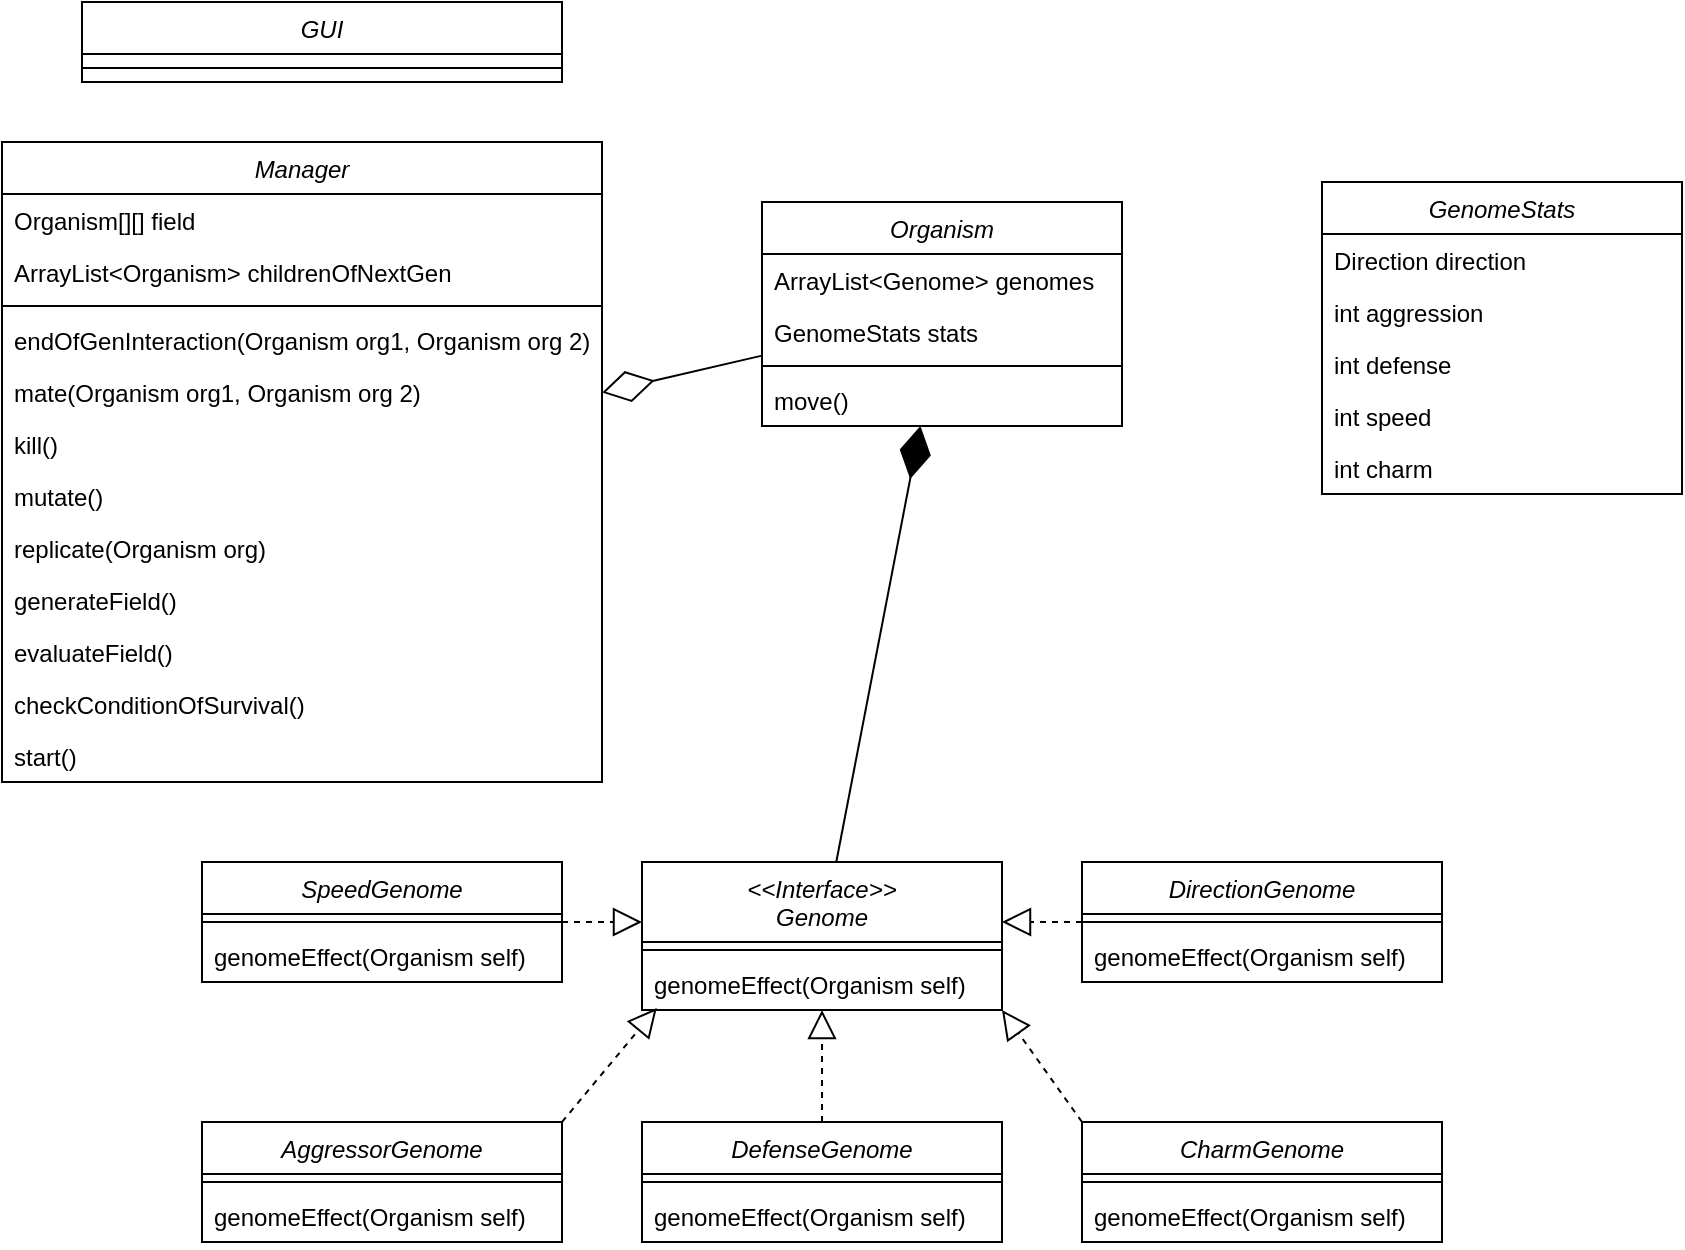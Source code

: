 <mxfile version="16.5.2" type="device" pages="3"><diagram id="C5RBs43oDa-KdzZeNtuy" name="StartingUMLClassDiagramm"><mxGraphModel dx="1460" dy="1163" grid="1" gridSize="10" guides="1" tooltips="1" connect="1" arrows="1" fold="1" page="1" pageScale="1" pageWidth="827" pageHeight="1169" math="0" shadow="0"><root><mxCell id="WIyWlLk6GJQsqaUBKTNV-0"/><mxCell id="WIyWlLk6GJQsqaUBKTNV-1" parent="WIyWlLk6GJQsqaUBKTNV-0"/><mxCell id="zkfFHV4jXpPFQw0GAbJ--0" value="&lt;&lt;Interface&gt;&gt;&#10;Genome" style="swimlane;fontStyle=2;align=center;verticalAlign=top;childLayout=stackLayout;horizontal=1;startSize=40;horizontalStack=0;resizeParent=1;resizeLast=0;collapsible=1;marginBottom=0;rounded=0;shadow=0;strokeWidth=1;" parent="WIyWlLk6GJQsqaUBKTNV-1" vertex="1"><mxGeometry x="400" y="680" width="180" height="74" as="geometry"><mxRectangle x="230" y="140" width="160" height="26" as="alternateBounds"/></mxGeometry></mxCell><mxCell id="zkfFHV4jXpPFQw0GAbJ--4" value="" style="line;html=1;strokeWidth=1;align=left;verticalAlign=middle;spacingTop=-1;spacingLeft=3;spacingRight=3;rotatable=0;labelPosition=right;points=[];portConstraint=eastwest;" parent="zkfFHV4jXpPFQw0GAbJ--0" vertex="1"><mxGeometry y="40" width="180" height="8" as="geometry"/></mxCell><mxCell id="zkfFHV4jXpPFQw0GAbJ--5" value="genomeEffect(Organism self)" style="text;align=left;verticalAlign=top;spacingLeft=4;spacingRight=4;overflow=hidden;rotatable=0;points=[[0,0.5],[1,0.5]];portConstraint=eastwest;" parent="zkfFHV4jXpPFQw0GAbJ--0" vertex="1"><mxGeometry y="48" width="180" height="26" as="geometry"/></mxCell><mxCell id="ACcnOF1lGBuxj8Mk_3bf-0" value="AggressorGenome" style="swimlane;fontStyle=2;align=center;verticalAlign=top;childLayout=stackLayout;horizontal=1;startSize=26;horizontalStack=0;resizeParent=1;resizeLast=0;collapsible=1;marginBottom=0;rounded=0;shadow=0;strokeWidth=1;" parent="WIyWlLk6GJQsqaUBKTNV-1" vertex="1"><mxGeometry x="180" y="810" width="180" height="60" as="geometry"><mxRectangle x="230" y="140" width="160" height="26" as="alternateBounds"/></mxGeometry></mxCell><mxCell id="ACcnOF1lGBuxj8Mk_3bf-1" value="" style="line;html=1;strokeWidth=1;align=left;verticalAlign=middle;spacingTop=-1;spacingLeft=3;spacingRight=3;rotatable=0;labelPosition=right;points=[];portConstraint=eastwest;" parent="ACcnOF1lGBuxj8Mk_3bf-0" vertex="1"><mxGeometry y="26" width="180" height="8" as="geometry"/></mxCell><mxCell id="ACcnOF1lGBuxj8Mk_3bf-2" value="genomeEffect(Organism self)" style="text;align=left;verticalAlign=top;spacingLeft=4;spacingRight=4;overflow=hidden;rotatable=0;points=[[0,0.5],[1,0.5]];portConstraint=eastwest;" parent="ACcnOF1lGBuxj8Mk_3bf-0" vertex="1"><mxGeometry y="34" width="180" height="26" as="geometry"/></mxCell><mxCell id="ACcnOF1lGBuxj8Mk_3bf-3" value="DefenseGenome" style="swimlane;fontStyle=2;align=center;verticalAlign=top;childLayout=stackLayout;horizontal=1;startSize=26;horizontalStack=0;resizeParent=1;resizeLast=0;collapsible=1;marginBottom=0;rounded=0;shadow=0;strokeWidth=1;" parent="WIyWlLk6GJQsqaUBKTNV-1" vertex="1"><mxGeometry x="400" y="810" width="180" height="60" as="geometry"><mxRectangle x="230" y="140" width="160" height="26" as="alternateBounds"/></mxGeometry></mxCell><mxCell id="ACcnOF1lGBuxj8Mk_3bf-4" value="" style="line;html=1;strokeWidth=1;align=left;verticalAlign=middle;spacingTop=-1;spacingLeft=3;spacingRight=3;rotatable=0;labelPosition=right;points=[];portConstraint=eastwest;" parent="ACcnOF1lGBuxj8Mk_3bf-3" vertex="1"><mxGeometry y="26" width="180" height="8" as="geometry"/></mxCell><mxCell id="ACcnOF1lGBuxj8Mk_3bf-5" value="genomeEffect(Organism self)" style="text;align=left;verticalAlign=top;spacingLeft=4;spacingRight=4;overflow=hidden;rotatable=0;points=[[0,0.5],[1,0.5]];portConstraint=eastwest;" parent="ACcnOF1lGBuxj8Mk_3bf-3" vertex="1"><mxGeometry y="34" width="180" height="26" as="geometry"/></mxCell><mxCell id="ACcnOF1lGBuxj8Mk_3bf-6" value="CharmGenome" style="swimlane;fontStyle=2;align=center;verticalAlign=top;childLayout=stackLayout;horizontal=1;startSize=26;horizontalStack=0;resizeParent=1;resizeLast=0;collapsible=1;marginBottom=0;rounded=0;shadow=0;strokeWidth=1;" parent="WIyWlLk6GJQsqaUBKTNV-1" vertex="1"><mxGeometry x="620" y="810" width="180" height="60" as="geometry"><mxRectangle x="230" y="140" width="160" height="26" as="alternateBounds"/></mxGeometry></mxCell><mxCell id="ACcnOF1lGBuxj8Mk_3bf-7" value="" style="line;html=1;strokeWidth=1;align=left;verticalAlign=middle;spacingTop=-1;spacingLeft=3;spacingRight=3;rotatable=0;labelPosition=right;points=[];portConstraint=eastwest;" parent="ACcnOF1lGBuxj8Mk_3bf-6" vertex="1"><mxGeometry y="26" width="180" height="8" as="geometry"/></mxCell><mxCell id="ACcnOF1lGBuxj8Mk_3bf-8" value="genomeEffect(Organism self)" style="text;align=left;verticalAlign=top;spacingLeft=4;spacingRight=4;overflow=hidden;rotatable=0;points=[[0,0.5],[1,0.5]];portConstraint=eastwest;" parent="ACcnOF1lGBuxj8Mk_3bf-6" vertex="1"><mxGeometry y="34" width="180" height="26" as="geometry"/></mxCell><mxCell id="ACcnOF1lGBuxj8Mk_3bf-9" value="Organism" style="swimlane;fontStyle=2;align=center;verticalAlign=top;childLayout=stackLayout;horizontal=1;startSize=26;horizontalStack=0;resizeParent=1;resizeLast=0;collapsible=1;marginBottom=0;rounded=0;shadow=0;strokeWidth=1;" parent="WIyWlLk6GJQsqaUBKTNV-1" vertex="1"><mxGeometry x="460" y="350" width="180" height="112" as="geometry"><mxRectangle x="230" y="140" width="160" height="26" as="alternateBounds"/></mxGeometry></mxCell><mxCell id="ACcnOF1lGBuxj8Mk_3bf-14" value="ArrayList&lt;Genome&gt; genomes" style="text;align=left;verticalAlign=top;spacingLeft=4;spacingRight=4;overflow=hidden;rotatable=0;points=[[0,0.5],[1,0.5]];portConstraint=eastwest;" parent="ACcnOF1lGBuxj8Mk_3bf-9" vertex="1"><mxGeometry y="26" width="180" height="26" as="geometry"/></mxCell><mxCell id="ACcnOF1lGBuxj8Mk_3bf-15" value="GenomeStats stats" style="text;align=left;verticalAlign=top;spacingLeft=4;spacingRight=4;overflow=hidden;rotatable=0;points=[[0,0.5],[1,0.5]];portConstraint=eastwest;" parent="ACcnOF1lGBuxj8Mk_3bf-9" vertex="1"><mxGeometry y="52" width="180" height="26" as="geometry"/></mxCell><mxCell id="ACcnOF1lGBuxj8Mk_3bf-10" value="" style="line;html=1;strokeWidth=1;align=left;verticalAlign=middle;spacingTop=-1;spacingLeft=3;spacingRight=3;rotatable=0;labelPosition=right;points=[];portConstraint=eastwest;" parent="ACcnOF1lGBuxj8Mk_3bf-9" vertex="1"><mxGeometry y="78" width="180" height="8" as="geometry"/></mxCell><mxCell id="ACcnOF1lGBuxj8Mk_3bf-11" value="move()" style="text;align=left;verticalAlign=top;spacingLeft=4;spacingRight=4;overflow=hidden;rotatable=0;points=[[0,0.5],[1,0.5]];portConstraint=eastwest;" parent="ACcnOF1lGBuxj8Mk_3bf-9" vertex="1"><mxGeometry y="86" width="180" height="26" as="geometry"/></mxCell><mxCell id="ACcnOF1lGBuxj8Mk_3bf-21" value="DirectionGenome" style="swimlane;fontStyle=2;align=center;verticalAlign=top;childLayout=stackLayout;horizontal=1;startSize=26;horizontalStack=0;resizeParent=1;resizeLast=0;collapsible=1;marginBottom=0;rounded=0;shadow=0;strokeWidth=1;" parent="WIyWlLk6GJQsqaUBKTNV-1" vertex="1"><mxGeometry x="620" y="680" width="180" height="60" as="geometry"><mxRectangle x="230" y="140" width="160" height="26" as="alternateBounds"/></mxGeometry></mxCell><mxCell id="ACcnOF1lGBuxj8Mk_3bf-22" value="" style="line;html=1;strokeWidth=1;align=left;verticalAlign=middle;spacingTop=-1;spacingLeft=3;spacingRight=3;rotatable=0;labelPosition=right;points=[];portConstraint=eastwest;" parent="ACcnOF1lGBuxj8Mk_3bf-21" vertex="1"><mxGeometry y="26" width="180" height="8" as="geometry"/></mxCell><mxCell id="ACcnOF1lGBuxj8Mk_3bf-23" value="genomeEffect(Organism self)" style="text;align=left;verticalAlign=top;spacingLeft=4;spacingRight=4;overflow=hidden;rotatable=0;points=[[0,0.5],[1,0.5]];portConstraint=eastwest;" parent="ACcnOF1lGBuxj8Mk_3bf-21" vertex="1"><mxGeometry y="34" width="180" height="26" as="geometry"/></mxCell><mxCell id="ACcnOF1lGBuxj8Mk_3bf-18" value="SpeedGenome" style="swimlane;fontStyle=2;align=center;verticalAlign=top;childLayout=stackLayout;horizontal=1;startSize=26;horizontalStack=0;resizeParent=1;resizeLast=0;collapsible=1;marginBottom=0;rounded=0;shadow=0;strokeWidth=1;" parent="WIyWlLk6GJQsqaUBKTNV-1" vertex="1"><mxGeometry x="180" y="680" width="180" height="60" as="geometry"><mxRectangle x="230" y="140" width="160" height="26" as="alternateBounds"/></mxGeometry></mxCell><mxCell id="ACcnOF1lGBuxj8Mk_3bf-19" value="" style="line;html=1;strokeWidth=1;align=left;verticalAlign=middle;spacingTop=-1;spacingLeft=3;spacingRight=3;rotatable=0;labelPosition=right;points=[];portConstraint=eastwest;" parent="ACcnOF1lGBuxj8Mk_3bf-18" vertex="1"><mxGeometry y="26" width="180" height="8" as="geometry"/></mxCell><mxCell id="ACcnOF1lGBuxj8Mk_3bf-20" value="genomeEffect(Organism self)" style="text;align=left;verticalAlign=top;spacingLeft=4;spacingRight=4;overflow=hidden;rotatable=0;points=[[0,0.5],[1,0.5]];portConstraint=eastwest;" parent="ACcnOF1lGBuxj8Mk_3bf-18" vertex="1"><mxGeometry y="34" width="180" height="26" as="geometry"/></mxCell><mxCell id="ACcnOF1lGBuxj8Mk_3bf-24" value="" style="endArrow=block;dashed=1;endFill=0;endSize=12;html=1;rounded=0;exitX=1;exitY=0.5;exitDx=0;exitDy=0;" parent="WIyWlLk6GJQsqaUBKTNV-1" source="ACcnOF1lGBuxj8Mk_3bf-18" edge="1"><mxGeometry width="160" relative="1" as="geometry"><mxPoint x="260" y="770" as="sourcePoint"/><mxPoint x="400" y="710" as="targetPoint"/></mxGeometry></mxCell><mxCell id="ACcnOF1lGBuxj8Mk_3bf-25" value="" style="endArrow=block;dashed=1;endFill=0;endSize=12;html=1;rounded=0;exitX=0;exitY=0.5;exitDx=0;exitDy=0;" parent="WIyWlLk6GJQsqaUBKTNV-1" source="ACcnOF1lGBuxj8Mk_3bf-21" edge="1"><mxGeometry width="160" relative="1" as="geometry"><mxPoint x="370" y="720" as="sourcePoint"/><mxPoint x="580" y="710" as="targetPoint"/></mxGeometry></mxCell><mxCell id="ACcnOF1lGBuxj8Mk_3bf-26" value="" style="endArrow=block;dashed=1;endFill=0;endSize=12;html=1;rounded=0;exitX=1;exitY=0;exitDx=0;exitDy=0;entryX=0.041;entryY=0.962;entryDx=0;entryDy=0;entryPerimeter=0;" parent="WIyWlLk6GJQsqaUBKTNV-1" source="ACcnOF1lGBuxj8Mk_3bf-0" target="zkfFHV4jXpPFQw0GAbJ--5" edge="1"><mxGeometry width="160" relative="1" as="geometry"><mxPoint x="370" y="800" as="sourcePoint"/><mxPoint x="400" y="740" as="targetPoint"/></mxGeometry></mxCell><mxCell id="ACcnOF1lGBuxj8Mk_3bf-27" value="" style="endArrow=block;dashed=1;endFill=0;endSize=12;html=1;rounded=0;exitX=0.5;exitY=0;exitDx=0;exitDy=0;" parent="WIyWlLk6GJQsqaUBKTNV-1" source="ACcnOF1lGBuxj8Mk_3bf-3" target="zkfFHV4jXpPFQw0GAbJ--5" edge="1"><mxGeometry width="160" relative="1" as="geometry"><mxPoint x="390" y="740" as="sourcePoint"/><mxPoint x="430" y="740" as="targetPoint"/></mxGeometry></mxCell><mxCell id="ACcnOF1lGBuxj8Mk_3bf-28" value="" style="endArrow=block;dashed=1;endFill=0;endSize=12;html=1;rounded=0;exitX=0;exitY=0;exitDx=0;exitDy=0;entryX=1;entryY=1;entryDx=0;entryDy=0;entryPerimeter=0;" parent="WIyWlLk6GJQsqaUBKTNV-1" source="ACcnOF1lGBuxj8Mk_3bf-6" target="zkfFHV4jXpPFQw0GAbJ--5" edge="1"><mxGeometry width="160" relative="1" as="geometry"><mxPoint x="400" y="750" as="sourcePoint"/><mxPoint x="440" y="750" as="targetPoint"/></mxGeometry></mxCell><mxCell id="ACcnOF1lGBuxj8Mk_3bf-42" value="Manager" style="swimlane;fontStyle=2;align=center;verticalAlign=top;childLayout=stackLayout;horizontal=1;startSize=26;horizontalStack=0;resizeParent=1;resizeLast=0;collapsible=1;marginBottom=0;rounded=0;shadow=0;strokeWidth=1;" parent="WIyWlLk6GJQsqaUBKTNV-1" vertex="1"><mxGeometry x="80" y="320" width="300" height="320" as="geometry"><mxRectangle x="230" y="140" width="160" height="26" as="alternateBounds"/></mxGeometry></mxCell><mxCell id="ACcnOF1lGBuxj8Mk_3bf-43" value="Organism[][] field" style="text;align=left;verticalAlign=top;spacingLeft=4;spacingRight=4;overflow=hidden;rotatable=0;points=[[0,0.5],[1,0.5]];portConstraint=eastwest;" parent="ACcnOF1lGBuxj8Mk_3bf-42" vertex="1"><mxGeometry y="26" width="300" height="26" as="geometry"/></mxCell><mxCell id="ACcnOF1lGBuxj8Mk_3bf-57" value="ArrayList&lt;Organism&gt; childrenOfNextGen" style="text;align=left;verticalAlign=top;spacingLeft=4;spacingRight=4;overflow=hidden;rotatable=0;points=[[0,0.5],[1,0.5]];portConstraint=eastwest;" parent="ACcnOF1lGBuxj8Mk_3bf-42" vertex="1"><mxGeometry y="52" width="300" height="26" as="geometry"/></mxCell><mxCell id="ACcnOF1lGBuxj8Mk_3bf-50" value="" style="line;html=1;strokeWidth=1;align=left;verticalAlign=middle;spacingTop=-1;spacingLeft=3;spacingRight=3;rotatable=0;labelPosition=right;points=[];portConstraint=eastwest;" parent="ACcnOF1lGBuxj8Mk_3bf-42" vertex="1"><mxGeometry y="78" width="300" height="8" as="geometry"/></mxCell><mxCell id="ACcnOF1lGBuxj8Mk_3bf-52" value="endOfGenInteraction(Organism org1, Organism org 2)" style="text;align=left;verticalAlign=top;spacingLeft=4;spacingRight=4;overflow=hidden;rotatable=0;points=[[0,0.5],[1,0.5]];portConstraint=eastwest;" parent="ACcnOF1lGBuxj8Mk_3bf-42" vertex="1"><mxGeometry y="86" width="300" height="26" as="geometry"/></mxCell><mxCell id="ACcnOF1lGBuxj8Mk_3bf-58" value="mate(Organism org1, Organism org 2)" style="text;align=left;verticalAlign=top;spacingLeft=4;spacingRight=4;overflow=hidden;rotatable=0;points=[[0,0.5],[1,0.5]];portConstraint=eastwest;" parent="ACcnOF1lGBuxj8Mk_3bf-42" vertex="1"><mxGeometry y="112" width="300" height="26" as="geometry"/></mxCell><mxCell id="ACcnOF1lGBuxj8Mk_3bf-59" value="kill()" style="text;align=left;verticalAlign=top;spacingLeft=4;spacingRight=4;overflow=hidden;rotatable=0;points=[[0,0.5],[1,0.5]];portConstraint=eastwest;" parent="ACcnOF1lGBuxj8Mk_3bf-42" vertex="1"><mxGeometry y="138" width="300" height="26" as="geometry"/></mxCell><mxCell id="ACcnOF1lGBuxj8Mk_3bf-76" value="mutate()" style="text;align=left;verticalAlign=top;spacingLeft=4;spacingRight=4;overflow=hidden;rotatable=0;points=[[0,0.5],[1,0.5]];portConstraint=eastwest;" parent="ACcnOF1lGBuxj8Mk_3bf-42" vertex="1"><mxGeometry y="164" width="300" height="26" as="geometry"/></mxCell><mxCell id="ACcnOF1lGBuxj8Mk_3bf-60" value="replicate(Organism org)" style="text;align=left;verticalAlign=top;spacingLeft=4;spacingRight=4;overflow=hidden;rotatable=0;points=[[0,0.5],[1,0.5]];portConstraint=eastwest;" parent="ACcnOF1lGBuxj8Mk_3bf-42" vertex="1"><mxGeometry y="190" width="300" height="26" as="geometry"/></mxCell><mxCell id="ACcnOF1lGBuxj8Mk_3bf-61" value="generateField()" style="text;align=left;verticalAlign=top;spacingLeft=4;spacingRight=4;overflow=hidden;rotatable=0;points=[[0,0.5],[1,0.5]];portConstraint=eastwest;" parent="ACcnOF1lGBuxj8Mk_3bf-42" vertex="1"><mxGeometry y="216" width="300" height="26" as="geometry"/></mxCell><mxCell id="ACcnOF1lGBuxj8Mk_3bf-54" value="evaluateField()" style="text;align=left;verticalAlign=top;spacingLeft=4;spacingRight=4;overflow=hidden;rotatable=0;points=[[0,0.5],[1,0.5]];portConstraint=eastwest;" parent="ACcnOF1lGBuxj8Mk_3bf-42" vertex="1"><mxGeometry y="242" width="300" height="26" as="geometry"/></mxCell><mxCell id="ACcnOF1lGBuxj8Mk_3bf-56" value="checkConditionOfSurvival()" style="text;align=left;verticalAlign=top;spacingLeft=4;spacingRight=4;overflow=hidden;rotatable=0;points=[[0,0.5],[1,0.5]];portConstraint=eastwest;" parent="ACcnOF1lGBuxj8Mk_3bf-42" vertex="1"><mxGeometry y="268" width="300" height="26" as="geometry"/></mxCell><mxCell id="ACcnOF1lGBuxj8Mk_3bf-55" value="start()" style="text;align=left;verticalAlign=top;spacingLeft=4;spacingRight=4;overflow=hidden;rotatable=0;points=[[0,0.5],[1,0.5]];portConstraint=eastwest;" parent="ACcnOF1lGBuxj8Mk_3bf-42" vertex="1"><mxGeometry y="294" width="300" height="26" as="geometry"/></mxCell><mxCell id="ACcnOF1lGBuxj8Mk_3bf-62" value="" style="endArrow=diamondThin;endFill=1;endSize=24;html=1;rounded=0;" parent="WIyWlLk6GJQsqaUBKTNV-1" source="zkfFHV4jXpPFQw0GAbJ--0" target="ACcnOF1lGBuxj8Mk_3bf-9" edge="1"><mxGeometry width="160" relative="1" as="geometry"><mxPoint x="490" y="650" as="sourcePoint"/><mxPoint x="610" y="610" as="targetPoint"/></mxGeometry></mxCell><mxCell id="ACcnOF1lGBuxj8Mk_3bf-63" value="" style="endArrow=diamondThin;endFill=0;endSize=24;html=1;rounded=0;" parent="WIyWlLk6GJQsqaUBKTNV-1" source="ACcnOF1lGBuxj8Mk_3bf-9" target="ACcnOF1lGBuxj8Mk_3bf-42" edge="1"><mxGeometry width="160" relative="1" as="geometry"><mxPoint x="410" y="450" as="sourcePoint"/><mxPoint x="430" y="440" as="targetPoint"/></mxGeometry></mxCell><mxCell id="ACcnOF1lGBuxj8Mk_3bf-64" value="GUI" style="swimlane;fontStyle=2;align=center;verticalAlign=top;childLayout=stackLayout;horizontal=1;startSize=26;horizontalStack=0;resizeParent=1;resizeLast=0;collapsible=1;marginBottom=0;rounded=0;shadow=0;strokeWidth=1;" parent="WIyWlLk6GJQsqaUBKTNV-1" vertex="1"><mxGeometry x="120" y="250" width="240" height="40" as="geometry"><mxRectangle x="230" y="140" width="160" height="26" as="alternateBounds"/></mxGeometry></mxCell><mxCell id="ACcnOF1lGBuxj8Mk_3bf-67" value="" style="line;html=1;strokeWidth=1;align=left;verticalAlign=middle;spacingTop=-1;spacingLeft=3;spacingRight=3;rotatable=0;labelPosition=right;points=[];portConstraint=eastwest;" parent="ACcnOF1lGBuxj8Mk_3bf-64" vertex="1"><mxGeometry y="26" width="240" height="14" as="geometry"/></mxCell><mxCell id="9jZh3KFSnoe4tiEvx2Dh-0" value="GenomeStats" style="swimlane;fontStyle=2;align=center;verticalAlign=top;childLayout=stackLayout;horizontal=1;startSize=26;horizontalStack=0;resizeParent=1;resizeLast=0;collapsible=1;marginBottom=0;rounded=0;shadow=0;strokeWidth=1;" parent="WIyWlLk6GJQsqaUBKTNV-1" vertex="1"><mxGeometry x="740" y="340" width="180" height="156" as="geometry"><mxRectangle x="230" y="140" width="160" height="26" as="alternateBounds"/></mxGeometry></mxCell><mxCell id="9jZh3KFSnoe4tiEvx2Dh-2" value="Direction direction" style="text;align=left;verticalAlign=top;spacingLeft=4;spacingRight=4;overflow=hidden;rotatable=0;points=[[0,0.5],[1,0.5]];portConstraint=eastwest;" parent="9jZh3KFSnoe4tiEvx2Dh-0" vertex="1"><mxGeometry y="26" width="180" height="26" as="geometry"/></mxCell><mxCell id="9jZh3KFSnoe4tiEvx2Dh-4" value="int aggression" style="text;align=left;verticalAlign=top;spacingLeft=4;spacingRight=4;overflow=hidden;rotatable=0;points=[[0,0.5],[1,0.5]];portConstraint=eastwest;" parent="9jZh3KFSnoe4tiEvx2Dh-0" vertex="1"><mxGeometry y="52" width="180" height="26" as="geometry"/></mxCell><mxCell id="9jZh3KFSnoe4tiEvx2Dh-5" value="int defense" style="text;align=left;verticalAlign=top;spacingLeft=4;spacingRight=4;overflow=hidden;rotatable=0;points=[[0,0.5],[1,0.5]];portConstraint=eastwest;" parent="9jZh3KFSnoe4tiEvx2Dh-0" vertex="1"><mxGeometry y="78" width="180" height="26" as="geometry"/></mxCell><mxCell id="9jZh3KFSnoe4tiEvx2Dh-6" value="int speed" style="text;align=left;verticalAlign=top;spacingLeft=4;spacingRight=4;overflow=hidden;rotatable=0;points=[[0,0.5],[1,0.5]];portConstraint=eastwest;" parent="9jZh3KFSnoe4tiEvx2Dh-0" vertex="1"><mxGeometry y="104" width="180" height="26" as="geometry"/></mxCell><mxCell id="9jZh3KFSnoe4tiEvx2Dh-7" value="int charm" style="text;align=left;verticalAlign=top;spacingLeft=4;spacingRight=4;overflow=hidden;rotatable=0;points=[[0,0.5],[1,0.5]];portConstraint=eastwest;" parent="9jZh3KFSnoe4tiEvx2Dh-0" vertex="1"><mxGeometry y="130" width="180" height="26" as="geometry"/></mxCell></root></mxGraphModel></diagram><diagram id="-HPtKjgSwov2BiKlL8Zd" name="FinishedUMLClassDiagram"><mxGraphModel dx="2293" dy="2335" grid="1" gridSize="10" guides="1" tooltips="1" connect="1" arrows="1" fold="1" page="1" pageScale="1" pageWidth="827" pageHeight="1169" math="0" shadow="0"><root><mxCell id="VoDGqbyRYdk4DADvuhhY-0"/><mxCell id="VoDGqbyRYdk4DADvuhhY-1" parent="VoDGqbyRYdk4DADvuhhY-0"/><mxCell id="2ns9oRqiyjujzjrsiypk-0" value="&lt;&lt;Interface&gt;&gt;&#10;Genome" style="swimlane;fontStyle=2;align=center;verticalAlign=top;childLayout=stackLayout;horizontal=1;startSize=40;horizontalStack=0;resizeParent=1;resizeLast=0;collapsible=1;marginBottom=0;rounded=0;shadow=0;strokeWidth=1;" parent="VoDGqbyRYdk4DADvuhhY-1" vertex="1"><mxGeometry x="340" y="800" width="180" height="74" as="geometry"><mxRectangle x="230" y="140" width="160" height="26" as="alternateBounds"/></mxGeometry></mxCell><mxCell id="2ns9oRqiyjujzjrsiypk-1" value="" style="line;html=1;strokeWidth=1;align=left;verticalAlign=middle;spacingTop=-1;spacingLeft=3;spacingRight=3;rotatable=0;labelPosition=right;points=[];portConstraint=eastwest;" parent="2ns9oRqiyjujzjrsiypk-0" vertex="1"><mxGeometry y="40" width="180" height="8" as="geometry"/></mxCell><mxCell id="2ns9oRqiyjujzjrsiypk-2" value="genomeEffect(self: Organism)" style="text;align=left;verticalAlign=top;spacingLeft=4;spacingRight=4;overflow=hidden;rotatable=0;points=[[0,0.5],[1,0.5]];portConstraint=eastwest;" parent="2ns9oRqiyjujzjrsiypk-0" vertex="1"><mxGeometry y="48" width="180" height="26" as="geometry"/></mxCell><mxCell id="2ns9oRqiyjujzjrsiypk-3" value="AggressorGenome" style="swimlane;fontStyle=2;align=center;verticalAlign=top;childLayout=stackLayout;horizontal=1;startSize=26;horizontalStack=0;resizeParent=1;resizeLast=0;collapsible=1;marginBottom=0;rounded=0;shadow=0;strokeWidth=1;" parent="VoDGqbyRYdk4DADvuhhY-1" vertex="1"><mxGeometry x="120" y="930" width="180" height="60" as="geometry"><mxRectangle x="230" y="140" width="160" height="26" as="alternateBounds"/></mxGeometry></mxCell><mxCell id="2ns9oRqiyjujzjrsiypk-4" value="" style="line;html=1;strokeWidth=1;align=left;verticalAlign=middle;spacingTop=-1;spacingLeft=3;spacingRight=3;rotatable=0;labelPosition=right;points=[];portConstraint=eastwest;" parent="2ns9oRqiyjujzjrsiypk-3" vertex="1"><mxGeometry y="26" width="180" height="8" as="geometry"/></mxCell><mxCell id="2ns9oRqiyjujzjrsiypk-5" value="genomeEffect(self: Organism)" style="text;align=left;verticalAlign=top;spacingLeft=4;spacingRight=4;overflow=hidden;rotatable=0;points=[[0,0.5],[1,0.5]];portConstraint=eastwest;" parent="2ns9oRqiyjujzjrsiypk-3" vertex="1"><mxGeometry y="34" width="180" height="26" as="geometry"/></mxCell><mxCell id="2ns9oRqiyjujzjrsiypk-6" value="DefenseGenome" style="swimlane;fontStyle=2;align=center;verticalAlign=top;childLayout=stackLayout;horizontal=1;startSize=26;horizontalStack=0;resizeParent=1;resizeLast=0;collapsible=1;marginBottom=0;rounded=0;shadow=0;strokeWidth=1;" parent="VoDGqbyRYdk4DADvuhhY-1" vertex="1"><mxGeometry x="340" y="930" width="180" height="60" as="geometry"><mxRectangle x="230" y="140" width="160" height="26" as="alternateBounds"/></mxGeometry></mxCell><mxCell id="2ns9oRqiyjujzjrsiypk-7" value="" style="line;html=1;strokeWidth=1;align=left;verticalAlign=middle;spacingTop=-1;spacingLeft=3;spacingRight=3;rotatable=0;labelPosition=right;points=[];portConstraint=eastwest;" parent="2ns9oRqiyjujzjrsiypk-6" vertex="1"><mxGeometry y="26" width="180" height="8" as="geometry"/></mxCell><mxCell id="2ns9oRqiyjujzjrsiypk-8" value="genomeEffect(self: Organism)" style="text;align=left;verticalAlign=top;spacingLeft=4;spacingRight=4;overflow=hidden;rotatable=0;points=[[0,0.5],[1,0.5]];portConstraint=eastwest;" parent="2ns9oRqiyjujzjrsiypk-6" vertex="1"><mxGeometry y="34" width="180" height="26" as="geometry"/></mxCell><mxCell id="2ns9oRqiyjujzjrsiypk-9" value="CharmGenome" style="swimlane;fontStyle=2;align=center;verticalAlign=top;childLayout=stackLayout;horizontal=1;startSize=26;horizontalStack=0;resizeParent=1;resizeLast=0;collapsible=1;marginBottom=0;rounded=0;shadow=0;strokeWidth=1;" parent="VoDGqbyRYdk4DADvuhhY-1" vertex="1"><mxGeometry x="560" y="930" width="180" height="60" as="geometry"><mxRectangle x="230" y="140" width="160" height="26" as="alternateBounds"/></mxGeometry></mxCell><mxCell id="2ns9oRqiyjujzjrsiypk-10" value="" style="line;html=1;strokeWidth=1;align=left;verticalAlign=middle;spacingTop=-1;spacingLeft=3;spacingRight=3;rotatable=0;labelPosition=right;points=[];portConstraint=eastwest;" parent="2ns9oRqiyjujzjrsiypk-9" vertex="1"><mxGeometry y="26" width="180" height="8" as="geometry"/></mxCell><mxCell id="2ns9oRqiyjujzjrsiypk-11" value="genomeEffect(self: Organism)" style="text;align=left;verticalAlign=top;spacingLeft=4;spacingRight=4;overflow=hidden;rotatable=0;points=[[0,0.5],[1,0.5]];portConstraint=eastwest;" parent="2ns9oRqiyjujzjrsiypk-9" vertex="1"><mxGeometry y="34" width="180" height="26" as="geometry"/></mxCell><mxCell id="2ns9oRqiyjujzjrsiypk-12" value="DirectionGenome" style="swimlane;fontStyle=2;align=center;verticalAlign=top;childLayout=stackLayout;horizontal=1;startSize=26;horizontalStack=0;resizeParent=1;resizeLast=0;collapsible=1;marginBottom=0;rounded=0;shadow=0;strokeWidth=1;" parent="VoDGqbyRYdk4DADvuhhY-1" vertex="1"><mxGeometry x="560" y="800" width="180" height="86" as="geometry"><mxRectangle x="230" y="140" width="160" height="26" as="alternateBounds"/></mxGeometry></mxCell><mxCell id="2ns9oRqiyjujzjrsiypk-23" value="- direction: Direction " style="text;align=left;verticalAlign=top;spacingLeft=4;spacingRight=4;overflow=hidden;rotatable=0;points=[[0,0.5],[1,0.5]];portConstraint=eastwest;" parent="2ns9oRqiyjujzjrsiypk-12" vertex="1"><mxGeometry y="26" width="180" height="26" as="geometry"/></mxCell><mxCell id="2ns9oRqiyjujzjrsiypk-13" value="" style="line;html=1;strokeWidth=1;align=left;verticalAlign=middle;spacingTop=-1;spacingLeft=3;spacingRight=3;rotatable=0;labelPosition=right;points=[];portConstraint=eastwest;" parent="2ns9oRqiyjujzjrsiypk-12" vertex="1"><mxGeometry y="52" width="180" height="8" as="geometry"/></mxCell><mxCell id="2ns9oRqiyjujzjrsiypk-14" value="genomeEffect(self: Organism)" style="text;align=left;verticalAlign=top;spacingLeft=4;spacingRight=4;overflow=hidden;rotatable=0;points=[[0,0.5],[1,0.5]];portConstraint=eastwest;" parent="2ns9oRqiyjujzjrsiypk-12" vertex="1"><mxGeometry y="60" width="180" height="26" as="geometry"/></mxCell><mxCell id="2ns9oRqiyjujzjrsiypk-15" value="SpeedGenome" style="swimlane;fontStyle=2;align=center;verticalAlign=top;childLayout=stackLayout;horizontal=1;startSize=26;horizontalStack=0;resizeParent=1;resizeLast=0;collapsible=1;marginBottom=0;rounded=0;shadow=0;strokeWidth=1;" parent="VoDGqbyRYdk4DADvuhhY-1" vertex="1"><mxGeometry x="120" y="800" width="180" height="60" as="geometry"><mxRectangle x="230" y="140" width="160" height="26" as="alternateBounds"/></mxGeometry></mxCell><mxCell id="2ns9oRqiyjujzjrsiypk-16" value="" style="line;html=1;strokeWidth=1;align=left;verticalAlign=middle;spacingTop=-1;spacingLeft=3;spacingRight=3;rotatable=0;labelPosition=right;points=[];portConstraint=eastwest;" parent="2ns9oRqiyjujzjrsiypk-15" vertex="1"><mxGeometry y="26" width="180" height="8" as="geometry"/></mxCell><mxCell id="2ns9oRqiyjujzjrsiypk-17" value="genomeEffect(self: Organism)" style="text;align=left;verticalAlign=top;spacingLeft=4;spacingRight=4;overflow=hidden;rotatable=0;points=[[0,0.5],[1,0.5]];portConstraint=eastwest;" parent="2ns9oRqiyjujzjrsiypk-15" vertex="1"><mxGeometry y="34" width="180" height="26" as="geometry"/></mxCell><mxCell id="2ns9oRqiyjujzjrsiypk-18" value="" style="endArrow=block;dashed=1;endFill=0;endSize=12;html=1;rounded=0;" parent="VoDGqbyRYdk4DADvuhhY-1" source="2ns9oRqiyjujzjrsiypk-15" target="2ns9oRqiyjujzjrsiypk-0" edge="1"><mxGeometry width="160" relative="1" as="geometry"><mxPoint x="200" y="890" as="sourcePoint"/><mxPoint x="340" y="830" as="targetPoint"/></mxGeometry></mxCell><mxCell id="2ns9oRqiyjujzjrsiypk-19" value="" style="endArrow=block;dashed=1;endFill=0;endSize=12;html=1;rounded=0;" parent="VoDGqbyRYdk4DADvuhhY-1" source="2ns9oRqiyjujzjrsiypk-12" target="2ns9oRqiyjujzjrsiypk-0" edge="1"><mxGeometry width="160" relative="1" as="geometry"><mxPoint x="310" y="840" as="sourcePoint"/><mxPoint x="520" y="830" as="targetPoint"/></mxGeometry></mxCell><mxCell id="2ns9oRqiyjujzjrsiypk-20" value="" style="endArrow=block;dashed=1;endFill=0;endSize=12;html=1;rounded=0;" parent="VoDGqbyRYdk4DADvuhhY-1" source="2ns9oRqiyjujzjrsiypk-3" target="2ns9oRqiyjujzjrsiypk-0" edge="1"><mxGeometry width="160" relative="1" as="geometry"><mxPoint x="310" y="920" as="sourcePoint"/><mxPoint x="340" y="860" as="targetPoint"/></mxGeometry></mxCell><mxCell id="2ns9oRqiyjujzjrsiypk-21" value="" style="endArrow=block;dashed=1;endFill=0;endSize=12;html=1;rounded=0;" parent="VoDGqbyRYdk4DADvuhhY-1" source="2ns9oRqiyjujzjrsiypk-6" target="2ns9oRqiyjujzjrsiypk-2" edge="1"><mxGeometry width="160" relative="1" as="geometry"><mxPoint x="330" y="860" as="sourcePoint"/><mxPoint x="370" y="860" as="targetPoint"/></mxGeometry></mxCell><mxCell id="2ns9oRqiyjujzjrsiypk-22" value="" style="endArrow=block;dashed=1;endFill=0;endSize=12;html=1;rounded=0;" parent="VoDGqbyRYdk4DADvuhhY-1" source="2ns9oRqiyjujzjrsiypk-9" target="2ns9oRqiyjujzjrsiypk-0" edge="1"><mxGeometry width="160" relative="1" as="geometry"><mxPoint x="340" y="870" as="sourcePoint"/><mxPoint x="380" y="870" as="targetPoint"/></mxGeometry></mxCell><mxCell id="1R0Vd0yX2vXApjtFsnQm-0" value="Organism" style="swimlane;fontStyle=2;align=center;verticalAlign=top;childLayout=stackLayout;horizontal=1;startSize=26;horizontalStack=0;resizeParent=1;resizeLast=0;collapsible=1;marginBottom=0;rounded=0;shadow=0;strokeWidth=1;" parent="VoDGqbyRYdk4DADvuhhY-1" vertex="1"><mxGeometry x="340" y="480" width="180" height="220" as="geometry"><mxRectangle x="230" y="140" width="160" height="26" as="alternateBounds"/></mxGeometry></mxCell><mxCell id="1R0Vd0yX2vXApjtFsnQm-1" value="- genomes: Arraylist&lt;Genome&gt; " style="text;align=left;verticalAlign=top;spacingLeft=4;spacingRight=4;overflow=hidden;rotatable=0;points=[[0,0.5],[1,0.5]];portConstraint=eastwest;" parent="1R0Vd0yX2vXApjtFsnQm-0" vertex="1"><mxGeometry y="26" width="180" height="26" as="geometry"/></mxCell><mxCell id="HZakkpAHJNdK0S2yU0iC-0" value="- organismStats: OrganismStats " style="text;align=left;verticalAlign=top;spacingLeft=4;spacingRight=4;overflow=hidden;rotatable=0;points=[[0,0.5],[1,0.5]];portConstraint=eastwest;" parent="1R0Vd0yX2vXApjtFsnQm-0" vertex="1"><mxGeometry y="52" width="180" height="26" as="geometry"/></mxCell><mxCell id="HZakkpAHJNdK0S2yU0iC-1" value="- currentPosition: Position " style="text;align=left;verticalAlign=top;spacingLeft=4;spacingRight=4;overflow=hidden;rotatable=0;points=[[0,0.5],[1,0.5]];portConstraint=eastwest;" parent="1R0Vd0yX2vXApjtFsnQm-0" vertex="1"><mxGeometry y="78" width="180" height="26" as="geometry"/></mxCell><mxCell id="HZakkpAHJNdK0S2yU0iC-2" value="- color: Color " style="text;align=left;verticalAlign=top;spacingLeft=4;spacingRight=4;overflow=hidden;rotatable=0;points=[[0,0.5],[1,0.5]];portConstraint=eastwest;" parent="1R0Vd0yX2vXApjtFsnQm-0" vertex="1"><mxGeometry y="104" width="180" height="26" as="geometry"/></mxCell><mxCell id="1R0Vd0yX2vXApjtFsnQm-2" value="" style="line;html=1;strokeWidth=1;align=left;verticalAlign=middle;spacingTop=-1;spacingLeft=3;spacingRight=3;rotatable=0;labelPosition=right;points=[];portConstraint=eastwest;" parent="1R0Vd0yX2vXApjtFsnQm-0" vertex="1"><mxGeometry y="130" width="180" height="8" as="geometry"/></mxCell><mxCell id="1R0Vd0yX2vXApjtFsnQm-3" value="+ move(): Position" style="text;align=left;verticalAlign=top;spacingLeft=4;spacingRight=4;overflow=hidden;rotatable=0;points=[[0,0.5],[1,0.5]];portConstraint=eastwest;" parent="1R0Vd0yX2vXApjtFsnQm-0" vertex="1"><mxGeometry y="138" width="180" height="26" as="geometry"/></mxCell><mxCell id="nZD14NRGCZcIEpaAXY34-0" value="- calcMovement(&#10;currentPosition: int, &#10;directionFactor: int): int" style="text;align=left;verticalAlign=top;spacingLeft=4;spacingRight=4;overflow=hidden;rotatable=0;points=[[0,0.5],[1,0.5]];portConstraint=eastwest;" parent="1R0Vd0yX2vXApjtFsnQm-0" vertex="1"><mxGeometry y="164" width="180" height="56" as="geometry"/></mxCell><mxCell id="nZD14NRGCZcIEpaAXY34-1" value="ReplicationProcessor" style="swimlane;fontStyle=2;align=center;verticalAlign=top;childLayout=stackLayout;horizontal=1;startSize=26;horizontalStack=0;resizeParent=1;resizeLast=0;collapsible=1;marginBottom=0;rounded=0;shadow=0;strokeWidth=1;" parent="VoDGqbyRYdk4DADvuhhY-1" vertex="1"><mxGeometry x="40" y="220" width="260" height="190" as="geometry"><mxRectangle x="230" y="140" width="160" height="26" as="alternateBounds"/></mxGeometry></mxCell><mxCell id="nZD14NRGCZcIEpaAXY34-2" value="- organismProcessor: final OrganismProcessor " style="text;align=left;verticalAlign=top;spacingLeft=4;spacingRight=4;overflow=hidden;rotatable=0;points=[[0,0.5],[1,0.5]];portConstraint=eastwest;" parent="nZD14NRGCZcIEpaAXY34-1" vertex="1"><mxGeometry y="26" width="260" height="26" as="geometry"/></mxCell><mxCell id="nZD14NRGCZcIEpaAXY34-3" value="- cosProcessor: final COSProcessor " style="text;align=left;verticalAlign=top;spacingLeft=4;spacingRight=4;overflow=hidden;rotatable=0;points=[[0,0.5],[1,0.5]];portConstraint=eastwest;" parent="nZD14NRGCZcIEpaAXY34-1" vertex="1"><mxGeometry y="52" width="260" height="26" as="geometry"/></mxCell><mxCell id="nZD14NRGCZcIEpaAXY34-4" value="- MUTATION_CHANCE: final int " style="text;align=left;verticalAlign=top;spacingLeft=4;spacingRight=4;overflow=hidden;rotatable=0;points=[[0,0.5],[1,0.5]];portConstraint=eastwest;" parent="nZD14NRGCZcIEpaAXY34-1" vertex="1"><mxGeometry y="78" width="260" height="26" as="geometry"/></mxCell><mxCell id="nZD14NRGCZcIEpaAXY34-6" value="" style="line;html=1;strokeWidth=1;align=left;verticalAlign=middle;spacingTop=-1;spacingLeft=3;spacingRight=3;rotatable=0;labelPosition=right;points=[];portConstraint=eastwest;" parent="nZD14NRGCZcIEpaAXY34-1" vertex="1"><mxGeometry y="104" width="260" height="8" as="geometry"/></mxCell><mxCell id="nZD14NRGCZcIEpaAXY34-7" value="+ mutateRandomGenome(o: Organism): void" style="text;align=left;verticalAlign=top;spacingLeft=4;spacingRight=4;overflow=hidden;rotatable=0;points=[[0,0.5],[1,0.5]];portConstraint=eastwest;" parent="nZD14NRGCZcIEpaAXY34-1" vertex="1"><mxGeometry y="112" width="260" height="26" as="geometry"/></mxCell><mxCell id="r1C2Aw3svxffsC6XMBon-0" value="+ calcNextGeneration(&#10;interactionChildren: Arraylist&lt;Organism&gt;) &#10;: Arraylist&lt;Organism&gt;&#10; " style="text;align=left;verticalAlign=top;spacingLeft=4;spacingRight=4;overflow=hidden;rotatable=0;points=[[0,0.5],[1,0.5]];portConstraint=eastwest;" parent="nZD14NRGCZcIEpaAXY34-1" vertex="1"><mxGeometry y="138" width="260" height="52" as="geometry"/></mxCell><mxCell id="r1C2Aw3svxffsC6XMBon-3" value="Use" style="endArrow=open;endSize=12;dashed=1;html=1;rounded=0;" parent="VoDGqbyRYdk4DADvuhhY-1" source="nZD14NRGCZcIEpaAXY34-1" target="1R0Vd0yX2vXApjtFsnQm-0" edge="1"><mxGeometry width="160" relative="1" as="geometry"><mxPoint x="80" y="500" as="sourcePoint"/><mxPoint x="240" y="500" as="targetPoint"/></mxGeometry></mxCell><mxCell id="r1C2Aw3svxffsC6XMBon-4" value="" style="endArrow=diamondThin;endFill=1;endSize=24;html=1;rounded=0;" parent="VoDGqbyRYdk4DADvuhhY-1" source="2ns9oRqiyjujzjrsiypk-0" target="1R0Vd0yX2vXApjtFsnQm-0" edge="1"><mxGeometry width="160" relative="1" as="geometry"><mxPoint x="220" y="720" as="sourcePoint"/><mxPoint x="380" y="720" as="targetPoint"/></mxGeometry></mxCell><mxCell id="r1C2Aw3svxffsC6XMBon-5" value="OrganismProcessor" style="swimlane;fontStyle=2;align=center;verticalAlign=top;childLayout=stackLayout;horizontal=1;startSize=26;horizontalStack=0;resizeParent=1;resizeLast=0;collapsible=1;marginBottom=0;rounded=0;shadow=0;strokeWidth=1;" parent="VoDGqbyRYdk4DADvuhhY-1" vertex="1"><mxGeometry x="450" y="220" width="260" height="112" as="geometry"><mxRectangle x="230" y="140" width="160" height="26" as="alternateBounds"/></mxGeometry></mxCell><mxCell id="r1C2Aw3svxffsC6XMBon-6" value="+ DEFAULT_POSITION: final static Position " style="text;align=left;verticalAlign=top;spacingLeft=4;spacingRight=4;overflow=hidden;rotatable=0;points=[[0,0.5],[1,0.5]];portConstraint=eastwest;" parent="r1C2Aw3svxffsC6XMBon-5" vertex="1"><mxGeometry y="26" width="260" height="26" as="geometry"/></mxCell><mxCell id="r1C2Aw3svxffsC6XMBon-7" value="- organisms: ArrayList&lt;Organism&gt; " style="text;align=left;verticalAlign=top;spacingLeft=4;spacingRight=4;overflow=hidden;rotatable=0;points=[[0,0.5],[1,0.5]];portConstraint=eastwest;" parent="r1C2Aw3svxffsC6XMBon-5" vertex="1"><mxGeometry y="52" width="260" height="26" as="geometry"/></mxCell><mxCell id="r1C2Aw3svxffsC6XMBon-9" value="" style="line;html=1;strokeWidth=1;align=left;verticalAlign=middle;spacingTop=-1;spacingLeft=3;spacingRight=3;rotatable=0;labelPosition=right;points=[];portConstraint=eastwest;" parent="r1C2Aw3svxffsC6XMBon-5" vertex="1"><mxGeometry y="78" width="260" height="8" as="geometry"/></mxCell><mxCell id="r1C2Aw3svxffsC6XMBon-10" value="+ generateInitialOrganisms(amount: int): void" style="text;align=left;verticalAlign=top;spacingLeft=4;spacingRight=4;overflow=hidden;rotatable=0;points=[[0,0.5],[1,0.5]];portConstraint=eastwest;" parent="r1C2Aw3svxffsC6XMBon-5" vertex="1"><mxGeometry y="86" width="260" height="26" as="geometry"/></mxCell><mxCell id="r1C2Aw3svxffsC6XMBon-12" value="" style="endArrow=none;html=1;rounded=0;" parent="VoDGqbyRYdk4DADvuhhY-1" source="1R0Vd0yX2vXApjtFsnQm-0" target="r1C2Aw3svxffsC6XMBon-5" edge="1"><mxGeometry width="50" height="50" relative="1" as="geometry"><mxPoint x="510" y="440" as="sourcePoint"/><mxPoint x="560" y="390" as="targetPoint"/></mxGeometry></mxCell><mxCell id="r1C2Aw3svxffsC6XMBon-13" value="" style="endArrow=diamondThin;endFill=0;endSize=24;html=1;rounded=0;" parent="VoDGqbyRYdk4DADvuhhY-1" source="r1C2Aw3svxffsC6XMBon-5" target="nZD14NRGCZcIEpaAXY34-1" edge="1"><mxGeometry width="160" relative="1" as="geometry"><mxPoint x="350" y="360" as="sourcePoint"/><mxPoint x="510" y="360" as="targetPoint"/><Array as="points"><mxPoint x="300" y="280"/></Array></mxGeometry></mxCell><mxCell id="r1C2Aw3svxffsC6XMBon-14" value="InteractionProcessor" style="swimlane;fontStyle=2;align=center;verticalAlign=top;childLayout=stackLayout;horizontal=1;startSize=26;horizontalStack=0;resizeParent=1;resizeLast=0;collapsible=1;marginBottom=0;rounded=0;shadow=0;strokeWidth=1;" parent="VoDGqbyRYdk4DADvuhhY-1" vertex="1"><mxGeometry x="620" y="460" width="260" height="280" as="geometry"><mxRectangle x="230" y="140" width="160" height="26" as="alternateBounds"/></mxGeometry></mxCell><mxCell id="r1C2Aw3svxffsC6XMBon-15" value="- fieldProcessor: FieldProcessor " style="text;align=left;verticalAlign=top;spacingLeft=4;spacingRight=4;overflow=hidden;rotatable=0;points=[[0,0.5],[1,0.5]];portConstraint=eastwest;" parent="r1C2Aw3svxffsC6XMBon-14" vertex="1"><mxGeometry y="26" width="260" height="26" as="geometry"/></mxCell><mxCell id="r1C2Aw3svxffsC6XMBon-16" value="- organismProcessor: OrganismProcessor " style="text;align=left;verticalAlign=top;spacingLeft=4;spacingRight=4;overflow=hidden;rotatable=0;points=[[0,0.5],[1,0.5]];portConstraint=eastwest;" parent="r1C2Aw3svxffsC6XMBon-14" vertex="1"><mxGeometry y="52" width="260" height="26" as="geometry"/></mxCell><mxCell id="r1C2Aw3svxffsC6XMBon-19" value="- organismsToRemove: ArrayList&lt;Organism&gt; " style="text;align=left;verticalAlign=top;spacingLeft=4;spacingRight=4;overflow=hidden;rotatable=0;points=[[0,0.5],[1,0.5]];portConstraint=eastwest;" parent="r1C2Aw3svxffsC6XMBon-14" vertex="1"><mxGeometry y="78" width="260" height="26" as="geometry"/></mxCell><mxCell id="r1C2Aw3svxffsC6XMBon-17" value="" style="line;html=1;strokeWidth=1;align=left;verticalAlign=middle;spacingTop=-1;spacingLeft=3;spacingRight=3;rotatable=0;labelPosition=right;points=[];portConstraint=eastwest;" parent="r1C2Aw3svxffsC6XMBon-14" vertex="1"><mxGeometry y="104" width="260" height="8" as="geometry"/></mxCell><mxCell id="r1C2Aw3svxffsC6XMBon-18" value="+ startInteraction(): ArrayList&lt;Organism&gt;" style="text;align=left;verticalAlign=top;spacingLeft=4;spacingRight=4;overflow=hidden;rotatable=0;points=[[0,0.5],[1,0.5]];portConstraint=eastwest;" parent="r1C2Aw3svxffsC6XMBon-14" vertex="1"><mxGeometry y="112" width="260" height="26" as="geometry"/></mxCell><mxCell id="c9xg6HESIkqvGPoCIORV-0" value="- interact(organism:Organism): ArrayList&lt;Organism&gt;" style="text;align=left;verticalAlign=top;spacingLeft=4;spacingRight=4;overflow=hidden;rotatable=0;points=[[0,0.5],[1,0.5]];portConstraint=eastwest;" parent="r1C2Aw3svxffsC6XMBon-14" vertex="1"><mxGeometry y="138" width="260" height="26" as="geometry"/></mxCell><mxCell id="c9xg6HESIkqvGPoCIORV-1" value="- aggressionInteraction(aggressor: Organism,&#10; defender: Organism): Organism" style="text;align=left;verticalAlign=top;spacingLeft=4;spacingRight=4;overflow=hidden;rotatable=0;points=[[0,0.5],[1,0.5]];portConstraint=eastwest;" parent="r1C2Aw3svxffsC6XMBon-14" vertex="1"><mxGeometry y="164" width="260" height="46" as="geometry"/></mxCell><mxCell id="c9xg6HESIkqvGPoCIORV-2" value="- charmInteraction(charmInitializer: Organism,&#10; charmTarget: Organism): Organism" style="text;align=left;verticalAlign=top;spacingLeft=4;spacingRight=4;overflow=hidden;rotatable=0;points=[[0,0.5],[1,0.5]];portConstraint=eastwest;" parent="r1C2Aw3svxffsC6XMBon-14" vertex="1"><mxGeometry y="210" width="260" height="46" as="geometry"/></mxCell><mxCell id="c9xg6HESIkqvGPoCIORV-3" value="- getFirstNeighbour(organism: Organism): Organism" style="text;align=left;verticalAlign=top;spacingLeft=4;spacingRight=4;overflow=hidden;rotatable=0;points=[[0,0.5],[1,0.5]];portConstraint=eastwest;" parent="r1C2Aw3svxffsC6XMBon-14" vertex="1"><mxGeometry y="256" width="260" height="24" as="geometry"/></mxCell><mxCell id="c9xg6HESIkqvGPoCIORV-6" value="" style="endArrow=diamondThin;endFill=0;endSize=24;html=1;rounded=0;" parent="VoDGqbyRYdk4DADvuhhY-1" source="r1C2Aw3svxffsC6XMBon-5" target="r1C2Aw3svxffsC6XMBon-14" edge="1"><mxGeometry width="160" relative="1" as="geometry"><mxPoint x="690" y="390" as="sourcePoint"/><mxPoint x="850" y="390" as="targetPoint"/></mxGeometry></mxCell><mxCell id="c9xg6HESIkqvGPoCIORV-8" value="GenomeProcessor" style="swimlane;fontStyle=2;align=center;verticalAlign=top;childLayout=stackLayout;horizontal=1;startSize=26;horizontalStack=0;resizeParent=1;resizeLast=0;collapsible=1;marginBottom=0;rounded=0;shadow=0;strokeWidth=1;" parent="VoDGqbyRYdk4DADvuhhY-1" vertex="1"><mxGeometry x="10" y="490" width="260" height="190" as="geometry"><mxRectangle x="230" y="140" width="160" height="26" as="alternateBounds"/></mxGeometry></mxCell><mxCell id="c9xg6HESIkqvGPoCIORV-9" value="+ AMOUNT_OF_GENOMES: final static int " style="text;align=left;verticalAlign=top;spacingLeft=4;spacingRight=4;overflow=hidden;rotatable=0;points=[[0,0.5],[1,0.5]];portConstraint=eastwest;" parent="c9xg6HESIkqvGPoCIORV-8" vertex="1"><mxGeometry y="26" width="260" height="26" as="geometry"/></mxCell><mxCell id="c9xg6HESIkqvGPoCIORV-18" value="- organism: final Organism " style="text;align=left;verticalAlign=top;spacingLeft=4;spacingRight=4;overflow=hidden;rotatable=0;points=[[0,0.5],[1,0.5]];portConstraint=eastwest;" parent="c9xg6HESIkqvGPoCIORV-8" vertex="1"><mxGeometry y="52" width="260" height="26" as="geometry"/></mxCell><mxCell id="c9xg6HESIkqvGPoCIORV-10" value="- directionEvaluator: final DirectionEvaluator " style="text;align=left;verticalAlign=top;spacingLeft=4;spacingRight=4;overflow=hidden;rotatable=0;points=[[0,0.5],[1,0.5]];portConstraint=eastwest;" parent="c9xg6HESIkqvGPoCIORV-8" vertex="1"><mxGeometry y="78" width="260" height="26" as="geometry"/></mxCell><mxCell id="c9xg6HESIkqvGPoCIORV-11" value="" style="line;html=1;strokeWidth=1;align=left;verticalAlign=middle;spacingTop=-1;spacingLeft=3;spacingRight=3;rotatable=0;labelPosition=right;points=[];portConstraint=eastwest;" parent="c9xg6HESIkqvGPoCIORV-8" vertex="1"><mxGeometry y="104" width="260" height="8" as="geometry"/></mxCell><mxCell id="c9xg6HESIkqvGPoCIORV-12" value="+ generateGenomes(): ArrayList&lt;Genome&gt;" style="text;align=left;verticalAlign=top;spacingLeft=4;spacingRight=4;overflow=hidden;rotatable=0;points=[[0,0.5],[1,0.5]];portConstraint=eastwest;" parent="c9xg6HESIkqvGPoCIORV-8" vertex="1"><mxGeometry y="112" width="260" height="26" as="geometry"/></mxCell><mxCell id="c9xg6HESIkqvGPoCIORV-19" value="+ getRandomGenom(): static Genome" style="text;align=left;verticalAlign=top;spacingLeft=4;spacingRight=4;overflow=hidden;rotatable=0;points=[[0,0.5],[1,0.5]];portConstraint=eastwest;" parent="c9xg6HESIkqvGPoCIORV-8" vertex="1"><mxGeometry y="138" width="260" height="26" as="geometry"/></mxCell><mxCell id="c9xg6HESIkqvGPoCIORV-20" value="+ processGenomes(): void" style="text;align=left;verticalAlign=top;spacingLeft=4;spacingRight=4;overflow=hidden;rotatable=0;points=[[0,0.5],[1,0.5]];portConstraint=eastwest;" parent="c9xg6HESIkqvGPoCIORV-8" vertex="1"><mxGeometry y="164" width="260" height="26" as="geometry"/></mxCell><mxCell id="c9xg6HESIkqvGPoCIORV-21" value="" style="endArrow=diamondThin;endFill=0;endSize=24;html=1;rounded=0;" parent="VoDGqbyRYdk4DADvuhhY-1" source="1R0Vd0yX2vXApjtFsnQm-0" target="c9xg6HESIkqvGPoCIORV-8" edge="1"><mxGeometry width="160" relative="1" as="geometry"><mxPoint x="50" y="440" as="sourcePoint"/><mxPoint x="210" y="440" as="targetPoint"/></mxGeometry></mxCell><mxCell id="c9xg6HESIkqvGPoCIORV-23" value="FieldProcessor" style="swimlane;fontStyle=2;align=center;verticalAlign=top;childLayout=stackLayout;horizontal=1;startSize=26;horizontalStack=0;resizeParent=1;resizeLast=0;collapsible=1;marginBottom=0;rounded=0;shadow=0;strokeWidth=1;" parent="VoDGqbyRYdk4DADvuhhY-1" vertex="1"><mxGeometry x="620" y="-150" width="260" height="304" as="geometry"><mxRectangle x="230" y="140" width="160" height="26" as="alternateBounds"/></mxGeometry></mxCell><mxCell id="c9xg6HESIkqvGPoCIORV-24" value="+ Y_AXIS_SIZE: final static int" style="text;align=left;verticalAlign=top;spacingLeft=4;spacingRight=4;overflow=hidden;rotatable=0;points=[[0,0.5],[1,0.5]];portConstraint=eastwest;" parent="c9xg6HESIkqvGPoCIORV-23" vertex="1"><mxGeometry y="26" width="260" height="26" as="geometry"/></mxCell><mxCell id="c9xg6HESIkqvGPoCIORV-25" value="+ X_AXIS_SIZE: final static int" style="text;align=left;verticalAlign=top;spacingLeft=4;spacingRight=4;overflow=hidden;rotatable=0;points=[[0,0.5],[1,0.5]];portConstraint=eastwest;" parent="c9xg6HESIkqvGPoCIORV-23" vertex="1"><mxGeometry y="52" width="260" height="26" as="geometry"/></mxCell><mxCell id="c9xg6HESIkqvGPoCIORV-26" value="+ field: final static Organism[][]" style="text;align=left;verticalAlign=top;spacingLeft=4;spacingRight=4;overflow=hidden;rotatable=0;points=[[0,0.5],[1,0.5]];portConstraint=eastwest;" parent="c9xg6HESIkqvGPoCIORV-23" vertex="1"><mxGeometry y="78" width="260" height="26" as="geometry"/></mxCell><mxCell id="c9xg6HESIkqvGPoCIORV-27" value="" style="line;html=1;strokeWidth=1;align=left;verticalAlign=middle;spacingTop=-1;spacingLeft=3;spacingRight=3;rotatable=0;labelPosition=right;points=[];portConstraint=eastwest;" parent="c9xg6HESIkqvGPoCIORV-23" vertex="1"><mxGeometry y="104" width="260" height="8" as="geometry"/></mxCell><mxCell id="c9xg6HESIkqvGPoCIORV-28" value="- clearField(): void" style="text;align=left;verticalAlign=top;spacingLeft=4;spacingRight=4;overflow=hidden;rotatable=0;points=[[0,0.5],[1,0.5]];portConstraint=eastwest;" parent="c9xg6HESIkqvGPoCIORV-23" vertex="1"><mxGeometry y="112" width="260" height="26" as="geometry"/></mxCell><mxCell id="c9xg6HESIkqvGPoCIORV-29" value="+ spreadAcrossField(organisms: ArrayList&lt;Organism&gt;): void" style="text;align=left;verticalAlign=top;spacingLeft=4;spacingRight=4;overflow=hidden;rotatable=0;points=[[0,0.5],[1,0.5]];portConstraint=eastwest;" parent="c9xg6HESIkqvGPoCIORV-23" vertex="1"><mxGeometry y="138" width="260" height="26" as="geometry"/></mxCell><mxCell id="c9xg6HESIkqvGPoCIORV-30" value="+ moveAll(organisms: ArrayList&lt;Organism&gt;): void" style="text;align=left;verticalAlign=top;spacingLeft=4;spacingRight=4;overflow=hidden;rotatable=0;points=[[0,0.5],[1,0.5]];portConstraint=eastwest;" parent="c9xg6HESIkqvGPoCIORV-23" vertex="1"><mxGeometry y="164" width="260" height="26" as="geometry"/></mxCell><mxCell id="c9xg6HESIkqvGPoCIORV-31" value="- adjustPosition(oldPosition: Position, &#10;targetedPosition: Position): Position" style="text;align=left;verticalAlign=top;spacingLeft=4;spacingRight=4;overflow=hidden;rotatable=0;points=[[0,0.5],[1,0.5]];portConstraint=eastwest;" parent="c9xg6HESIkqvGPoCIORV-23" vertex="1"><mxGeometry y="190" width="260" height="46" as="geometry"/></mxCell><mxCell id="c9xg6HESIkqvGPoCIORV-32" value="+ isNotInBounds(targetedPosition: int, &#10;axisSize: int): static boolean" style="text;align=left;verticalAlign=top;spacingLeft=4;spacingRight=4;overflow=hidden;rotatable=0;points=[[0,0.5],[1,0.5]];portConstraint=eastwest;" parent="c9xg6HESIkqvGPoCIORV-23" vertex="1"><mxGeometry y="236" width="260" height="34" as="geometry"/></mxCell><mxCell id="c9xg6HESIkqvGPoCIORV-33" value="+ adjustToBounds(targetedPosition: int, &#10;axisSize: int): static int" style="text;align=left;verticalAlign=top;spacingLeft=4;spacingRight=4;overflow=hidden;rotatable=0;points=[[0,0.5],[1,0.5]];portConstraint=eastwest;" parent="c9xg6HESIkqvGPoCIORV-23" vertex="1"><mxGeometry y="270" width="260" height="34" as="geometry"/></mxCell><mxCell id="c9xg6HESIkqvGPoCIORV-34" value="" style="endArrow=diamondThin;endFill=0;endSize=24;html=1;rounded=0;" parent="VoDGqbyRYdk4DADvuhhY-1" source="r1C2Aw3svxffsC6XMBon-14" target="c9xg6HESIkqvGPoCIORV-23" edge="1"><mxGeometry width="160" relative="1" as="geometry"><mxPoint x="746.423" y="200" as="sourcePoint"/><mxPoint x="880" y="200" as="targetPoint"/></mxGeometry></mxCell><mxCell id="c9xg6HESIkqvGPoCIORV-37" value="Use" style="endArrow=open;endSize=12;dashed=1;html=1;rounded=0;" parent="VoDGqbyRYdk4DADvuhhY-1" source="1R0Vd0yX2vXApjtFsnQm-0" target="c9xg6HESIkqvGPoCIORV-23" edge="1"><mxGeometry width="160" relative="1" as="geometry"><mxPoint x="360" y="380" as="sourcePoint"/><mxPoint x="460" y="10" as="targetPoint"/><Array as="points"><mxPoint x="430" y="2"/></Array></mxGeometry></mxCell><mxCell id="c9xg6HESIkqvGPoCIORV-38" value="COSProcessor" style="swimlane;fontStyle=2;align=center;verticalAlign=top;childLayout=stackLayout;horizontal=1;startSize=26;horizontalStack=0;resizeParent=1;resizeLast=0;collapsible=1;marginBottom=0;rounded=0;shadow=0;strokeWidth=1;" parent="VoDGqbyRYdk4DADvuhhY-1" vertex="1"><mxGeometry x="40" y="50" width="260" height="112" as="geometry"><mxRectangle x="230" y="140" width="160" height="26" as="alternateBounds"/></mxGeometry></mxCell><mxCell id="c9xg6HESIkqvGPoCIORV-39" value="- cos: COS" style="text;align=left;verticalAlign=top;spacingLeft=4;spacingRight=4;overflow=hidden;rotatable=0;points=[[0,0.5],[1,0.5]];portConstraint=eastwest;" parent="c9xg6HESIkqvGPoCIORV-38" vertex="1"><mxGeometry y="26" width="260" height="26" as="geometry"/></mxCell><mxCell id="c9xg6HESIkqvGPoCIORV-40" value="- organisms: ArrayList&lt;Organism&gt; " style="text;align=left;verticalAlign=top;spacingLeft=4;spacingRight=4;overflow=hidden;rotatable=0;points=[[0,0.5],[1,0.5]];portConstraint=eastwest;" parent="c9xg6HESIkqvGPoCIORV-38" vertex="1"><mxGeometry y="52" width="260" height="26" as="geometry"/></mxCell><mxCell id="c9xg6HESIkqvGPoCIORV-41" value="" style="line;html=1;strokeWidth=1;align=left;verticalAlign=middle;spacingTop=-1;spacingLeft=3;spacingRight=3;rotatable=0;labelPosition=right;points=[];portConstraint=eastwest;" parent="c9xg6HESIkqvGPoCIORV-38" vertex="1"><mxGeometry y="78" width="260" height="8" as="geometry"/></mxCell><mxCell id="c9xg6HESIkqvGPoCIORV-42" value="+ evaluateCOS(organism: Organism): boolean" style="text;align=left;verticalAlign=top;spacingLeft=4;spacingRight=4;overflow=hidden;rotatable=0;points=[[0,0.5],[1,0.5]];portConstraint=eastwest;" parent="c9xg6HESIkqvGPoCIORV-38" vertex="1"><mxGeometry y="86" width="260" height="26" as="geometry"/></mxCell><mxCell id="c9xg6HESIkqvGPoCIORV-46" value="" style="endArrow=diamondThin;endFill=0;endSize=24;html=1;rounded=0;" parent="VoDGqbyRYdk4DADvuhhY-1" source="c9xg6HESIkqvGPoCIORV-38" target="nZD14NRGCZcIEpaAXY34-1" edge="1"><mxGeometry width="160" relative="1" as="geometry"><mxPoint x="20" y="210" as="sourcePoint"/><mxPoint x="180" y="210" as="targetPoint"/></mxGeometry></mxCell><mxCell id="c9xg6HESIkqvGPoCIORV-47" value="Starter" style="swimlane;fontStyle=2;align=center;verticalAlign=top;childLayout=stackLayout;horizontal=1;startSize=26;horizontalStack=0;resizeParent=1;resizeLast=0;collapsible=1;marginBottom=0;rounded=0;shadow=0;strokeWidth=1;" parent="VoDGqbyRYdk4DADvuhhY-1" vertex="1"><mxGeometry x="110" y="-330" width="260" height="268" as="geometry"><mxRectangle x="230" y="140" width="160" height="26" as="alternateBounds"/></mxGeometry></mxCell><mxCell id="c9xg6HESIkqvGPoCIORV-48" value="- INITIAL_ORGANISM_AMOUNT : final int" style="text;align=left;verticalAlign=top;spacingLeft=4;spacingRight=4;overflow=hidden;rotatable=0;points=[[0,0.5],[1,0.5]];portConstraint=eastwest;" parent="c9xg6HESIkqvGPoCIORV-47" vertex="1"><mxGeometry y="26" width="260" height="26" as="geometry"/></mxCell><mxCell id="c9xg6HESIkqvGPoCIORV-49" value="- organismProcessor: final OrganismProcessor " style="text;align=left;verticalAlign=top;spacingLeft=4;spacingRight=4;overflow=hidden;rotatable=0;points=[[0,0.5],[1,0.5]];portConstraint=eastwest;" parent="c9xg6HESIkqvGPoCIORV-47" vertex="1"><mxGeometry y="52" width="260" height="26" as="geometry"/></mxCell><mxCell id="c9xg6HESIkqvGPoCIORV-52" value="- fieldProcessor: final FieldProcessor " style="text;align=left;verticalAlign=top;spacingLeft=4;spacingRight=4;overflow=hidden;rotatable=0;points=[[0,0.5],[1,0.5]];portConstraint=eastwest;" parent="c9xg6HESIkqvGPoCIORV-47" vertex="1"><mxGeometry y="78" width="260" height="26" as="geometry"/></mxCell><mxCell id="c9xg6HESIkqvGPoCIORV-54" value="- interactionProcessor: final InteractionProcessor " style="text;align=left;verticalAlign=top;spacingLeft=4;spacingRight=4;overflow=hidden;rotatable=0;points=[[0,0.5],[1,0.5]];portConstraint=eastwest;" parent="c9xg6HESIkqvGPoCIORV-47" vertex="1"><mxGeometry y="104" width="260" height="26" as="geometry"/></mxCell><mxCell id="c9xg6HESIkqvGPoCIORV-56" value="- replicationProcessor: final ReplicationProcessor " style="text;align=left;verticalAlign=top;spacingLeft=4;spacingRight=4;overflow=hidden;rotatable=0;points=[[0,0.5],[1,0.5]];portConstraint=eastwest;" parent="c9xg6HESIkqvGPoCIORV-47" vertex="1"><mxGeometry y="130" width="260" height="26" as="geometry"/></mxCell><mxCell id="c9xg6HESIkqvGPoCIORV-55" value="- mainFrame: final MainFrame " style="text;align=left;verticalAlign=top;spacingLeft=4;spacingRight=4;overflow=hidden;rotatable=0;points=[[0,0.5],[1,0.5]];portConstraint=eastwest;" parent="c9xg6HESIkqvGPoCIORV-47" vertex="1"><mxGeometry y="156" width="260" height="26" as="geometry"/></mxCell><mxCell id="c9xg6HESIkqvGPoCIORV-53" value="- animationTimer: final Timer " style="text;align=left;verticalAlign=top;spacingLeft=4;spacingRight=4;overflow=hidden;rotatable=0;points=[[0,0.5],[1,0.5]];portConstraint=eastwest;" parent="c9xg6HESIkqvGPoCIORV-47" vertex="1"><mxGeometry y="182" width="260" height="26" as="geometry"/></mxCell><mxCell id="c9xg6HESIkqvGPoCIORV-57" value="- amountOfRepeats: int " style="text;align=left;verticalAlign=top;spacingLeft=4;spacingRight=4;overflow=hidden;rotatable=0;points=[[0,0.5],[1,0.5]];portConstraint=eastwest;" parent="c9xg6HESIkqvGPoCIORV-47" vertex="1"><mxGeometry y="208" width="260" height="26" as="geometry"/></mxCell><mxCell id="c9xg6HESIkqvGPoCIORV-50" value="" style="line;html=1;strokeWidth=1;align=left;verticalAlign=middle;spacingTop=-1;spacingLeft=3;spacingRight=3;rotatable=0;labelPosition=right;points=[];portConstraint=eastwest;" parent="c9xg6HESIkqvGPoCIORV-47" vertex="1"><mxGeometry y="234" width="260" height="8" as="geometry"/></mxCell><mxCell id="c9xg6HESIkqvGPoCIORV-51" value="+ completeGenerationCycle(amount: int): void" style="text;align=left;verticalAlign=top;spacingLeft=4;spacingRight=4;overflow=hidden;rotatable=0;points=[[0,0.5],[1,0.5]];portConstraint=eastwest;" parent="c9xg6HESIkqvGPoCIORV-47" vertex="1"><mxGeometry y="242" width="260" height="26" as="geometry"/></mxCell><mxCell id="c9xg6HESIkqvGPoCIORV-58" value="" style="endArrow=diamondThin;endFill=1;endSize=24;html=1;rounded=0;" parent="VoDGqbyRYdk4DADvuhhY-1" source="c9xg6HESIkqvGPoCIORV-23" target="c9xg6HESIkqvGPoCIORV-47" edge="1"><mxGeometry width="160" relative="1" as="geometry"><mxPoint x="380" y="100" as="sourcePoint"/><mxPoint x="380" as="targetPoint"/><Array as="points"><mxPoint x="750" y="-196"/></Array></mxGeometry></mxCell><mxCell id="c9xg6HESIkqvGPoCIORV-59" value="" style="endArrow=diamondThin;endFill=1;endSize=24;html=1;rounded=0;" parent="VoDGqbyRYdk4DADvuhhY-1" source="r1C2Aw3svxffsC6XMBon-5" target="c9xg6HESIkqvGPoCIORV-47" edge="1"><mxGeometry width="160" relative="1" as="geometry"><mxPoint x="340" as="sourcePoint"/><mxPoint x="380" y="-186" as="targetPoint"/><Array as="points"><mxPoint x="580"/><mxPoint x="240"/></Array></mxGeometry></mxCell><mxCell id="c9xg6HESIkqvGPoCIORV-60" value="" style="endArrow=diamondThin;endFill=1;endSize=24;html=1;rounded=0;" parent="VoDGqbyRYdk4DADvuhhY-1" source="nZD14NRGCZcIEpaAXY34-1" target="c9xg6HESIkqvGPoCIORV-47" edge="1"><mxGeometry width="160" relative="1" as="geometry"><mxPoint x="-20" y="50" as="sourcePoint"/><mxPoint x="390" y="-176" as="targetPoint"/><Array as="points"><mxPoint x="20" y="315"/><mxPoint x="20" y="-200"/></Array></mxGeometry></mxCell><mxCell id="c9xg6HESIkqvGPoCIORV-61" value="" style="endArrow=diamondThin;endFill=1;endSize=24;html=1;rounded=0;" parent="VoDGqbyRYdk4DADvuhhY-1" source="r1C2Aw3svxffsC6XMBon-14" target="c9xg6HESIkqvGPoCIORV-47" edge="1"><mxGeometry width="160" relative="1" as="geometry"><mxPoint x="790" y="494.211" as="sourcePoint"/><mxPoint x="380" y="-186" as="targetPoint"/><Array as="points"><mxPoint x="950" y="600"/><mxPoint x="950" y="-410"/><mxPoint x="240" y="-410"/></Array></mxGeometry></mxCell><mxCell id="c9xg6HESIkqvGPoCIORV-62" value="Position" style="swimlane;fontStyle=2;align=center;verticalAlign=top;childLayout=stackLayout;horizontal=1;startSize=26;horizontalStack=0;resizeParent=1;resizeLast=0;collapsible=1;marginBottom=0;rounded=0;shadow=0;strokeWidth=1;" parent="VoDGqbyRYdk4DADvuhhY-1" vertex="1"><mxGeometry x="520" y="-350" width="90" height="86" as="geometry"><mxRectangle x="230" y="140" width="160" height="26" as="alternateBounds"/></mxGeometry></mxCell><mxCell id="c9xg6HESIkqvGPoCIORV-63" value="- x: int" style="text;align=left;verticalAlign=top;spacingLeft=4;spacingRight=4;overflow=hidden;rotatable=0;points=[[0,0.5],[1,0.5]];portConstraint=eastwest;" parent="c9xg6HESIkqvGPoCIORV-62" vertex="1"><mxGeometry y="26" width="90" height="26" as="geometry"/></mxCell><mxCell id="c9xg6HESIkqvGPoCIORV-64" value="- y: int" style="text;align=left;verticalAlign=top;spacingLeft=4;spacingRight=4;overflow=hidden;rotatable=0;points=[[0,0.5],[1,0.5]];portConstraint=eastwest;" parent="c9xg6HESIkqvGPoCIORV-62" vertex="1"><mxGeometry y="52" width="90" height="26" as="geometry"/></mxCell><mxCell id="c9xg6HESIkqvGPoCIORV-65" value="" style="line;html=1;strokeWidth=1;align=left;verticalAlign=middle;spacingTop=-1;spacingLeft=3;spacingRight=3;rotatable=0;labelPosition=right;points=[];portConstraint=eastwest;" parent="c9xg6HESIkqvGPoCIORV-62" vertex="1"><mxGeometry y="78" width="90" height="8" as="geometry"/></mxCell><mxCell id="c9xg6HESIkqvGPoCIORV-67" value="" style="endArrow=diamondThin;endFill=1;endSize=24;html=1;rounded=0;" parent="VoDGqbyRYdk4DADvuhhY-1" source="c9xg6HESIkqvGPoCIORV-62" edge="1"><mxGeometry width="160" relative="1" as="geometry"><mxPoint x="480" y="-290" as="sourcePoint"/><mxPoint x="400" y="480" as="targetPoint"/><Array as="points"><mxPoint x="400" y="-307"/></Array></mxGeometry></mxCell><mxCell id="c9xg6HESIkqvGPoCIORV-68" value="" style="endArrow=diamondThin;endFill=1;endSize=24;html=1;rounded=0;exitX=0;exitY=1;exitDx=0;exitDy=0;" parent="VoDGqbyRYdk4DADvuhhY-1" source="c9xg6HESIkqvGPoCIORV-62" edge="1"><mxGeometry width="160" relative="1" as="geometry"><mxPoint x="550" y="-220" as="sourcePoint"/><mxPoint x="520" y="220" as="targetPoint"/></mxGeometry></mxCell><mxCell id="c9xg6HESIkqvGPoCIORV-69" value="" style="endArrow=diamondThin;endFill=1;endSize=24;html=1;rounded=0;entryX=0.75;entryY=0;entryDx=0;entryDy=0;" parent="VoDGqbyRYdk4DADvuhhY-1" source="c9xg6HESIkqvGPoCIORV-62" target="c9xg6HESIkqvGPoCIORV-23" edge="1"><mxGeometry width="160" relative="1" as="geometry"><mxPoint x="660" y="-290" as="sourcePoint"/><mxPoint x="820" y="-290" as="targetPoint"/><Array as="points"><mxPoint x="815" y="-307"/></Array></mxGeometry></mxCell><mxCell id="c9xg6HESIkqvGPoCIORV-70" value="OrganismStats" style="swimlane;fontStyle=2;align=center;verticalAlign=top;childLayout=stackLayout;horizontal=1;startSize=26;horizontalStack=0;resizeParent=1;resizeLast=0;collapsible=1;marginBottom=0;rounded=0;shadow=0;strokeWidth=1;" parent="VoDGqbyRYdk4DADvuhhY-1" vertex="1"><mxGeometry x="990" y="332" width="180" height="164" as="geometry"><mxRectangle x="230" y="140" width="160" height="26" as="alternateBounds"/></mxGeometry></mxCell><mxCell id="c9xg6HESIkqvGPoCIORV-71" value="- aggression: int" style="text;align=left;verticalAlign=top;spacingLeft=4;spacingRight=4;overflow=hidden;rotatable=0;points=[[0,0.5],[1,0.5]];portConstraint=eastwest;" parent="c9xg6HESIkqvGPoCIORV-70" vertex="1"><mxGeometry y="26" width="180" height="26" as="geometry"/></mxCell><mxCell id="c9xg6HESIkqvGPoCIORV-76" value="- defense: int" style="text;align=left;verticalAlign=top;spacingLeft=4;spacingRight=4;overflow=hidden;rotatable=0;points=[[0,0.5],[1,0.5]];portConstraint=eastwest;" parent="c9xg6HESIkqvGPoCIORV-70" vertex="1"><mxGeometry y="52" width="180" height="26" as="geometry"/></mxCell><mxCell id="c9xg6HESIkqvGPoCIORV-77" value="- speed: int" style="text;align=left;verticalAlign=top;spacingLeft=4;spacingRight=4;overflow=hidden;rotatable=0;points=[[0,0.5],[1,0.5]];portConstraint=eastwest;" parent="c9xg6HESIkqvGPoCIORV-70" vertex="1"><mxGeometry y="78" width="180" height="26" as="geometry"/></mxCell><mxCell id="c9xg6HESIkqvGPoCIORV-75" value="- charm: int" style="text;align=left;verticalAlign=top;spacingLeft=4;spacingRight=4;overflow=hidden;rotatable=0;points=[[0,0.5],[1,0.5]];portConstraint=eastwest;" parent="c9xg6HESIkqvGPoCIORV-70" vertex="1"><mxGeometry y="104" width="180" height="26" as="geometry"/></mxCell><mxCell id="c9xg6HESIkqvGPoCIORV-74" value="- direction: Direction" style="text;align=left;verticalAlign=top;spacingLeft=4;spacingRight=4;overflow=hidden;rotatable=0;points=[[0,0.5],[1,0.5]];portConstraint=eastwest;" parent="c9xg6HESIkqvGPoCIORV-70" vertex="1"><mxGeometry y="130" width="180" height="26" as="geometry"/></mxCell><mxCell id="c9xg6HESIkqvGPoCIORV-72" value="" style="line;html=1;strokeWidth=1;align=left;verticalAlign=middle;spacingTop=-1;spacingLeft=3;spacingRight=3;rotatable=0;labelPosition=right;points=[];portConstraint=eastwest;" parent="c9xg6HESIkqvGPoCIORV-70" vertex="1"><mxGeometry y="156" width="180" height="8" as="geometry"/></mxCell><mxCell id="c9xg6HESIkqvGPoCIORV-78" value="" style="endArrow=diamondThin;endFill=1;endSize=24;html=1;rounded=0;" parent="VoDGqbyRYdk4DADvuhhY-1" source="c9xg6HESIkqvGPoCIORV-70" target="1R0Vd0yX2vXApjtFsnQm-0" edge="1"><mxGeometry width="160" relative="1" as="geometry"><mxPoint x="760" y="370" as="sourcePoint"/><mxPoint x="920" y="370" as="targetPoint"/><Array as="points"><mxPoint x="560" y="414"/><mxPoint x="560" y="590"/></Array></mxGeometry></mxCell><mxCell id="c9xg6HESIkqvGPoCIORV-79" value="DirectionEvaluator" style="swimlane;fontStyle=2;align=center;verticalAlign=top;childLayout=stackLayout;horizontal=1;startSize=26;horizontalStack=0;resizeParent=1;resizeLast=0;collapsible=1;marginBottom=0;rounded=0;shadow=0;strokeWidth=1;" parent="VoDGqbyRYdk4DADvuhhY-1" vertex="1"><mxGeometry x="990" y="100" width="230" height="216" as="geometry"><mxRectangle x="230" y="140" width="160" height="26" as="alternateBounds"/></mxGeometry></mxCell><mxCell id="c9xg6HESIkqvGPoCIORV-80" value="- right: int" style="text;align=left;verticalAlign=top;spacingLeft=4;spacingRight=4;overflow=hidden;rotatable=0;points=[[0,0.5],[1,0.5]];portConstraint=eastwest;" parent="c9xg6HESIkqvGPoCIORV-79" vertex="1"><mxGeometry y="26" width="230" height="26" as="geometry"/></mxCell><mxCell id="c9xg6HESIkqvGPoCIORV-81" value="- left: int" style="text;align=left;verticalAlign=top;spacingLeft=4;spacingRight=4;overflow=hidden;rotatable=0;points=[[0,0.5],[1,0.5]];portConstraint=eastwest;" parent="c9xg6HESIkqvGPoCIORV-79" vertex="1"><mxGeometry y="52" width="230" height="26" as="geometry"/></mxCell><mxCell id="c9xg6HESIkqvGPoCIORV-82" value="- up: int" style="text;align=left;verticalAlign=top;spacingLeft=4;spacingRight=4;overflow=hidden;rotatable=0;points=[[0,0.5],[1,0.5]];portConstraint=eastwest;" parent="c9xg6HESIkqvGPoCIORV-79" vertex="1"><mxGeometry y="78" width="230" height="26" as="geometry"/></mxCell><mxCell id="c9xg6HESIkqvGPoCIORV-83" value="- down: int" style="text;align=left;verticalAlign=top;spacingLeft=4;spacingRight=4;overflow=hidden;rotatable=0;points=[[0,0.5],[1,0.5]];portConstraint=eastwest;" parent="c9xg6HESIkqvGPoCIORV-79" vertex="1"><mxGeometry y="104" width="230" height="26" as="geometry"/></mxCell><mxCell id="c9xg6HESIkqvGPoCIORV-84" value="- organismToEvaluate: Organism" style="text;align=left;verticalAlign=top;spacingLeft=4;spacingRight=4;overflow=hidden;rotatable=0;points=[[0,0.5],[1,0.5]];portConstraint=eastwest;" parent="c9xg6HESIkqvGPoCIORV-79" vertex="1"><mxGeometry y="130" width="230" height="26" as="geometry"/></mxCell><mxCell id="c9xg6HESIkqvGPoCIORV-85" value="" style="line;html=1;strokeWidth=1;align=left;verticalAlign=middle;spacingTop=-1;spacingLeft=3;spacingRight=3;rotatable=0;labelPosition=right;points=[];portConstraint=eastwest;" parent="c9xg6HESIkqvGPoCIORV-79" vertex="1"><mxGeometry y="156" width="230" height="8" as="geometry"/></mxCell><mxCell id="c9xg6HESIkqvGPoCIORV-87" value="+ incrementValue(direction: Direction): void" style="text;align=left;verticalAlign=top;spacingLeft=4;spacingRight=4;overflow=hidden;rotatable=0;points=[[0,0.5],[1,0.5]];portConstraint=eastwest;" parent="c9xg6HESIkqvGPoCIORV-79" vertex="1"><mxGeometry y="164" width="230" height="26" as="geometry"/></mxCell><mxCell id="c9xg6HESIkqvGPoCIORV-86" value="+ evaluateDirection(): void" style="text;align=left;verticalAlign=top;spacingLeft=4;spacingRight=4;overflow=hidden;rotatable=0;points=[[0,0.5],[1,0.5]];portConstraint=eastwest;" parent="c9xg6HESIkqvGPoCIORV-79" vertex="1"><mxGeometry y="190" width="230" height="26" as="geometry"/></mxCell><mxCell id="c9xg6HESIkqvGPoCIORV-88" value="" style="endArrow=diamondThin;endFill=1;endSize=24;html=1;rounded=0;" parent="VoDGqbyRYdk4DADvuhhY-1" source="c9xg6HESIkqvGPoCIORV-79" target="c9xg6HESIkqvGPoCIORV-8" edge="1"><mxGeometry width="160" relative="1" as="geometry"><mxPoint x="1290" y="220" as="sourcePoint"/><mxPoint x="-10" y="670" as="targetPoint"/><Array as="points"><mxPoint x="1300" y="210"/><mxPoint x="1300" y="1010"/><mxPoint x="-40" y="1010"/><mxPoint x="-40" y="600"/><mxPoint x="-40" y="585"/></Array></mxGeometry></mxCell><mxCell id="D6H3dL29QIgUOf2GoKlG-0" value="&lt;&lt;enum&gt;&gt;&#10;Direction" style="swimlane;fontStyle=2;align=center;verticalAlign=top;childLayout=stackLayout;horizontal=1;startSize=42;horizontalStack=0;resizeParent=1;resizeLast=0;collapsible=1;marginBottom=0;rounded=0;shadow=0;strokeWidth=1;" parent="VoDGqbyRYdk4DADvuhhY-1" vertex="1"><mxGeometry x="1030" y="-180" width="150" height="206" as="geometry"><mxRectangle x="230" y="140" width="160" height="26" as="alternateBounds"/></mxGeometry></mxCell><mxCell id="D6H3dL29QIgUOf2GoKlG-1" value="RIGHT(1,0)" style="text;align=left;verticalAlign=top;spacingLeft=4;spacingRight=4;overflow=hidden;rotatable=0;points=[[0,0.5],[1,0.5]];portConstraint=eastwest;" parent="D6H3dL29QIgUOf2GoKlG-0" vertex="1"><mxGeometry y="42" width="150" height="26" as="geometry"/></mxCell><mxCell id="D6H3dL29QIgUOf2GoKlG-2" value="LEFT(-1,0)" style="text;align=left;verticalAlign=top;spacingLeft=4;spacingRight=4;overflow=hidden;rotatable=0;points=[[0,0.5],[1,0.5]];portConstraint=eastwest;" parent="D6H3dL29QIgUOf2GoKlG-0" vertex="1"><mxGeometry y="68" width="150" height="26" as="geometry"/></mxCell><mxCell id="D6H3dL29QIgUOf2GoKlG-6" value="DOWN(0,1)" style="text;align=left;verticalAlign=top;spacingLeft=4;spacingRight=4;overflow=hidden;rotatable=0;points=[[0,0.5],[1,0.5]];portConstraint=eastwest;" parent="D6H3dL29QIgUOf2GoKlG-0" vertex="1"><mxGeometry y="94" width="150" height="26" as="geometry"/></mxCell><mxCell id="D6H3dL29QIgUOf2GoKlG-7" value="UP(0,-1)" style="text;align=left;verticalAlign=top;spacingLeft=4;spacingRight=4;overflow=hidden;rotatable=0;points=[[0,0.5],[1,0.5]];portConstraint=eastwest;" parent="D6H3dL29QIgUOf2GoKlG-0" vertex="1"><mxGeometry y="120" width="150" height="26" as="geometry"/></mxCell><mxCell id="D6H3dL29QIgUOf2GoKlG-5" value="- xDirectionFactor: final int" style="text;align=left;verticalAlign=top;spacingLeft=4;spacingRight=4;overflow=hidden;rotatable=0;points=[[0,0.5],[1,0.5]];portConstraint=eastwest;" parent="D6H3dL29QIgUOf2GoKlG-0" vertex="1"><mxGeometry y="146" width="150" height="26" as="geometry"/></mxCell><mxCell id="D6H3dL29QIgUOf2GoKlG-4" value="- yDirectionFactor: final int" style="text;align=left;verticalAlign=top;spacingLeft=4;spacingRight=4;overflow=hidden;rotatable=0;points=[[0,0.5],[1,0.5]];portConstraint=eastwest;" parent="D6H3dL29QIgUOf2GoKlG-0" vertex="1"><mxGeometry y="172" width="150" height="26" as="geometry"/></mxCell><mxCell id="D6H3dL29QIgUOf2GoKlG-3" value="" style="line;html=1;strokeWidth=1;align=left;verticalAlign=middle;spacingTop=-1;spacingLeft=3;spacingRight=3;rotatable=0;labelPosition=right;points=[];portConstraint=eastwest;" parent="D6H3dL29QIgUOf2GoKlG-0" vertex="1"><mxGeometry y="198" width="150" height="8" as="geometry"/></mxCell><mxCell id="D6H3dL29QIgUOf2GoKlG-8" value="Use" style="endArrow=open;endSize=12;dashed=1;html=1;rounded=0;" parent="VoDGqbyRYdk4DADvuhhY-1" source="c9xg6HESIkqvGPoCIORV-79" target="D6H3dL29QIgUOf2GoKlG-0" edge="1"><mxGeometry width="160" relative="1" as="geometry"><mxPoint x="1030" y="60" as="sourcePoint"/><mxPoint x="1190" y="60" as="targetPoint"/></mxGeometry></mxCell><mxCell id="D6H3dL29QIgUOf2GoKlG-9" value="" style="endArrow=diamondThin;endFill=1;endSize=24;html=1;rounded=0;" parent="VoDGqbyRYdk4DADvuhhY-1" source="D6H3dL29QIgUOf2GoKlG-0" target="c9xg6HESIkqvGPoCIORV-70" edge="1"><mxGeometry width="160" relative="1" as="geometry"><mxPoint x="1360" y="380" as="sourcePoint"/><mxPoint x="1520" y="380" as="targetPoint"/><Array as="points"><mxPoint x="1340" y="-77"/><mxPoint x="1340" y="414"/></Array></mxGeometry></mxCell><mxCell id="D6H3dL29QIgUOf2GoKlG-10" value="" style="endArrow=diamondThin;endFill=0;endSize=24;html=1;rounded=0;" parent="VoDGqbyRYdk4DADvuhhY-1" source="D6H3dL29QIgUOf2GoKlG-0" target="2ns9oRqiyjujzjrsiypk-12" edge="1"><mxGeometry width="160" relative="1" as="geometry"><mxPoint x="840" y="830" as="sourcePoint"/><mxPoint x="1000" y="830" as="targetPoint"/><Array as="points"><mxPoint x="1105" y="-250"/><mxPoint x="1440" y="-250"/><mxPoint x="1440" y="840"/><mxPoint x="1450" y="843"/></Array></mxGeometry></mxCell><mxCell id="D6H3dL29QIgUOf2GoKlG-11" value="Use" style="endArrow=open;endSize=12;dashed=1;html=1;rounded=0;exitX=0.75;exitY=0;exitDx=0;exitDy=0;" parent="VoDGqbyRYdk4DADvuhhY-1" source="1R0Vd0yX2vXApjtFsnQm-0" target="D6H3dL29QIgUOf2GoKlG-0" edge="1"><mxGeometry width="160" relative="1" as="geometry"><mxPoint x="570" y="380" as="sourcePoint"/><mxPoint x="730" y="380" as="targetPoint"/><Array as="points"><mxPoint x="475" y="390"/><mxPoint x="930" y="390"/><mxPoint x="930" y="-77"/></Array></mxGeometry></mxCell><mxCell id="D6H3dL29QIgUOf2GoKlG-12" value="Use" style="endArrow=open;endSize=12;dashed=1;html=1;rounded=0;exitX=0;exitY=0.5;exitDx=0;exitDy=0;entryX=1;entryY=0.5;entryDx=0;entryDy=0;" parent="VoDGqbyRYdk4DADvuhhY-1" source="c9xg6HESIkqvGPoCIORV-9" target="D6H3dL29QIgUOf2GoKlG-1" edge="1"><mxGeometry width="160" relative="1" as="geometry"><mxPoint x="-110" y="510" as="sourcePoint"/><mxPoint x="-140" y="529" as="targetPoint"/><Array as="points"><mxPoint x="-80" y="529"/><mxPoint x="-80" y="1040"/><mxPoint x="1480" y="1030"/><mxPoint x="1480" y="-125"/></Array></mxGeometry></mxCell><mxCell id="D6H3dL29QIgUOf2GoKlG-13" value="OrganismStatsUtils" style="swimlane;fontStyle=2;align=center;verticalAlign=top;childLayout=stackLayout;horizontal=1;startSize=26;horizontalStack=0;resizeParent=1;resizeLast=0;collapsible=1;marginBottom=0;rounded=0;shadow=0;strokeWidth=1;" parent="VoDGqbyRYdk4DADvuhhY-1" vertex="1"><mxGeometry x="990" y="500" width="230" height="326" as="geometry"><mxRectangle x="230" y="140" width="160" height="26" as="alternateBounds"/></mxGeometry></mxCell><mxCell id="D6H3dL29QIgUOf2GoKlG-14" value="+ DEFAULT_AGGRESSION: final static int" style="text;align=left;verticalAlign=top;spacingLeft=4;spacingRight=4;overflow=hidden;rotatable=0;points=[[0,0.5],[1,0.5]];portConstraint=eastwest;" parent="D6H3dL29QIgUOf2GoKlG-13" vertex="1"><mxGeometry y="26" width="230" height="26" as="geometry"/></mxCell><mxCell id="D6H3dL29QIgUOf2GoKlG-15" value="+ DEFAULT_DEFENSE: final static int" style="text;align=left;verticalAlign=top;spacingLeft=4;spacingRight=4;overflow=hidden;rotatable=0;points=[[0,0.5],[1,0.5]];portConstraint=eastwest;" parent="D6H3dL29QIgUOf2GoKlG-13" vertex="1"><mxGeometry y="52" width="230" height="26" as="geometry"/></mxCell><mxCell id="D6H3dL29QIgUOf2GoKlG-16" value="+ DEFAULT_CHARM: final static int" style="text;align=left;verticalAlign=top;spacingLeft=4;spacingRight=4;overflow=hidden;rotatable=0;points=[[0,0.5],[1,0.5]];portConstraint=eastwest;" parent="D6H3dL29QIgUOf2GoKlG-13" vertex="1"><mxGeometry y="78" width="230" height="26" as="geometry"/></mxCell><mxCell id="D6H3dL29QIgUOf2GoKlG-17" value="+ DEFAULT_SPEED: final static int" style="text;align=left;verticalAlign=top;spacingLeft=4;spacingRight=4;overflow=hidden;rotatable=0;points=[[0,0.5],[1,0.5]];portConstraint=eastwest;" parent="D6H3dL29QIgUOf2GoKlG-13" vertex="1"><mxGeometry y="104" width="230" height="26" as="geometry"/></mxCell><mxCell id="D6H3dL29QIgUOf2GoKlG-18" value="" style="line;html=1;strokeWidth=1;align=left;verticalAlign=middle;spacingTop=-1;spacingLeft=3;spacingRight=3;rotatable=0;labelPosition=right;points=[];portConstraint=eastwest;" parent="D6H3dL29QIgUOf2GoKlG-13" vertex="1"><mxGeometry y="130" width="230" height="8" as="geometry"/></mxCell><mxCell id="D6H3dL29QIgUOf2GoKlG-19" value="+ incrementAggression(&#10;organism: Organism): static void" style="text;align=left;verticalAlign=top;spacingLeft=4;spacingRight=4;overflow=hidden;rotatable=0;points=[[0,0.5],[1,0.5]];portConstraint=eastwest;" parent="D6H3dL29QIgUOf2GoKlG-13" vertex="1"><mxGeometry y="138" width="230" height="42" as="geometry"/></mxCell><mxCell id="D6H3dL29QIgUOf2GoKlG-20" value="+ incrementDefense(&#10;organism: Organism): static void" style="text;align=left;verticalAlign=top;spacingLeft=4;spacingRight=4;overflow=hidden;rotatable=0;points=[[0,0.5],[1,0.5]];portConstraint=eastwest;" parent="D6H3dL29QIgUOf2GoKlG-13" vertex="1"><mxGeometry y="180" width="230" height="40" as="geometry"/></mxCell><mxCell id="D6H3dL29QIgUOf2GoKlG-21" value="+ incrementCharm(&#10;organism: Organism): static void" style="text;align=left;verticalAlign=top;spacingLeft=4;spacingRight=4;overflow=hidden;rotatable=0;points=[[0,0.5],[1,0.5]];portConstraint=eastwest;" parent="D6H3dL29QIgUOf2GoKlG-13" vertex="1"><mxGeometry y="220" width="230" height="40" as="geometry"/></mxCell><mxCell id="D6H3dL29QIgUOf2GoKlG-22" value="+ incrementSpeed(&#10;organism: Organism): static void" style="text;align=left;verticalAlign=top;spacingLeft=4;spacingRight=4;overflow=hidden;rotatable=0;points=[[0,0.5],[1,0.5]];portConstraint=eastwest;" parent="D6H3dL29QIgUOf2GoKlG-13" vertex="1"><mxGeometry y="260" width="230" height="40" as="geometry"/></mxCell><mxCell id="D6H3dL29QIgUOf2GoKlG-25" value="+ getRandomDirection(): static Directon" style="text;align=left;verticalAlign=top;spacingLeft=4;spacingRight=4;overflow=hidden;rotatable=0;points=[[0,0.5],[1,0.5]];portConstraint=eastwest;" parent="D6H3dL29QIgUOf2GoKlG-13" vertex="1"><mxGeometry y="300" width="230" height="26" as="geometry"/></mxCell><mxCell id="JFAECUsNmid63MRjedO8-0" value="Use" style="endArrow=open;endSize=12;dashed=1;html=1;rounded=0;entryX=-0.009;entryY=1;entryDx=0;entryDy=0;entryPerimeter=0;exitX=0.783;exitY=1.036;exitDx=0;exitDy=0;exitPerimeter=0;" edge="1" parent="VoDGqbyRYdk4DADvuhhY-1" source="nZD14NRGCZcIEpaAXY34-0" target="D6H3dL29QIgUOf2GoKlG-21"><mxGeometry width="160" relative="1" as="geometry"><mxPoint x="570" y="770" as="sourcePoint"/><mxPoint x="730" y="770" as="targetPoint"/><Array as="points"><mxPoint x="481" y="760"/><mxPoint x="940" y="760"/></Array></mxGeometry></mxCell><mxCell id="JFAECUsNmid63MRjedO8-1" value="Use" style="endArrow=open;endSize=12;dashed=1;html=1;rounded=0;entryX=0.083;entryY=1.077;entryDx=0;entryDy=0;entryPerimeter=0;" edge="1" parent="VoDGqbyRYdk4DADvuhhY-1" source="2ns9oRqiyjujzjrsiypk-9" target="D6H3dL29QIgUOf2GoKlG-25"><mxGeometry width="160" relative="1" as="geometry"><mxPoint x="840" y="940" as="sourcePoint"/><mxPoint x="1000" y="940" as="targetPoint"/><Array as="points"><mxPoint x="1009" y="960"/></Array></mxGeometry></mxCell><mxCell id="JFAECUsNmid63MRjedO8-2" value="Use" style="endArrow=open;endSize=12;dashed=1;html=1;rounded=0;entryX=0.452;entryY=1.077;entryDx=0;entryDy=0;entryPerimeter=0;" edge="1" parent="VoDGqbyRYdk4DADvuhhY-1" source="2ns9oRqiyjujzjrsiypk-6" target="D6H3dL29QIgUOf2GoKlG-25"><mxGeometry width="160" relative="1" as="geometry"><mxPoint x="540" y="1090" as="sourcePoint"/><mxPoint x="1090" y="1080" as="targetPoint"/><Array as="points"><mxPoint x="430" y="1090"/><mxPoint x="1094" y="1090"/></Array></mxGeometry></mxCell><mxCell id="JFAECUsNmid63MRjedO8-3" value="Use" style="endArrow=open;endSize=12;dashed=1;html=1;rounded=0;entryX=0.304;entryY=1.077;entryDx=0;entryDy=0;entryPerimeter=0;" edge="1" parent="VoDGqbyRYdk4DADvuhhY-1" source="2ns9oRqiyjujzjrsiypk-3" target="D6H3dL29QIgUOf2GoKlG-25"><mxGeometry width="160" relative="1" as="geometry"><mxPoint x="330" y="1070" as="sourcePoint"/><mxPoint x="490" y="1070" as="targetPoint"/><Array as="points"><mxPoint x="210" y="1070"/><mxPoint x="1060" y="1070"/><mxPoint x="1060" y="1060"/></Array></mxGeometry></mxCell><mxCell id="JFAECUsNmid63MRjedO8-4" value="Use" style="endArrow=open;endSize=12;dashed=1;html=1;rounded=0;entryX=0;entryY=0.5;entryDx=0;entryDy=0;" edge="1" parent="VoDGqbyRYdk4DADvuhhY-1" source="2ns9oRqiyjujzjrsiypk-15" target="D6H3dL29QIgUOf2GoKlG-22"><mxGeometry width="160" relative="1" as="geometry"><mxPoint x="480" y="770" as="sourcePoint"/><mxPoint x="640" y="770" as="targetPoint"/><Array as="points"><mxPoint x="210" y="780"/></Array></mxGeometry></mxCell><mxCell id="JFAECUsNmid63MRjedO8-6" value="&lt;&lt;Interface&gt;&gt;&#10;COS" style="swimlane;fontStyle=2;align=center;verticalAlign=top;childLayout=stackLayout;horizontal=1;startSize=40;horizontalStack=0;resizeParent=1;resizeLast=0;collapsible=1;marginBottom=0;rounded=0;shadow=0;strokeWidth=1;" vertex="1" parent="VoDGqbyRYdk4DADvuhhY-1"><mxGeometry x="-330" y="360" width="280" height="74" as="geometry"><mxRectangle x="230" y="140" width="160" height="26" as="alternateBounds"/></mxGeometry></mxCell><mxCell id="JFAECUsNmid63MRjedO8-7" value="" style="line;html=1;strokeWidth=1;align=left;verticalAlign=middle;spacingTop=-1;spacingLeft=3;spacingRight=3;rotatable=0;labelPosition=right;points=[];portConstraint=eastwest;" vertex="1" parent="JFAECUsNmid63MRjedO8-6"><mxGeometry y="40" width="280" height="8" as="geometry"/></mxCell><mxCell id="JFAECUsNmid63MRjedO8-8" value="conditionForSurvival(organism: Organism): boolean" style="text;align=left;verticalAlign=top;spacingLeft=4;spacingRight=4;overflow=hidden;rotatable=0;points=[[0,0.5],[1,0.5]];portConstraint=eastwest;" vertex="1" parent="JFAECUsNmid63MRjedO8-6"><mxGeometry y="48" width="280" height="26" as="geometry"/></mxCell><mxCell id="JFAECUsNmid63MRjedO8-9" value="SafetyOnLeftQuarterCOS" style="swimlane;fontStyle=2;align=center;verticalAlign=top;childLayout=stackLayout;horizontal=1;startSize=26;horizontalStack=0;resizeParent=1;resizeLast=0;collapsible=1;marginBottom=0;rounded=0;shadow=0;strokeWidth=1;" vertex="1" parent="VoDGqbyRYdk4DADvuhhY-1"><mxGeometry x="-330" y="154" width="280" height="164" as="geometry"><mxRectangle x="230" y="140" width="160" height="26" as="alternateBounds"/></mxGeometry></mxCell><mxCell id="JFAECUsNmid63MRjedO8-12" value="SAVE_COORDINATE_RIGHT: static final int" style="text;align=left;verticalAlign=top;spacingLeft=4;spacingRight=4;overflow=hidden;rotatable=0;points=[[0,0.5],[1,0.5]];portConstraint=eastwest;" vertex="1" parent="JFAECUsNmid63MRjedO8-9"><mxGeometry y="26" width="280" height="26" as="geometry"/></mxCell><mxCell id="JFAECUsNmid63MRjedO8-14" value="SAVE_COORDINATE_LEFT: static final int" style="text;align=left;verticalAlign=top;spacingLeft=4;spacingRight=4;overflow=hidden;rotatable=0;points=[[0,0.5],[1,0.5]];portConstraint=eastwest;" vertex="1" parent="JFAECUsNmid63MRjedO8-9"><mxGeometry y="52" width="280" height="26" as="geometry"/></mxCell><mxCell id="JFAECUsNmid63MRjedO8-15" value="SAVE_COORDINATE_UP: static final int" style="text;align=left;verticalAlign=top;spacingLeft=4;spacingRight=4;overflow=hidden;rotatable=0;points=[[0,0.5],[1,0.5]];portConstraint=eastwest;" vertex="1" parent="JFAECUsNmid63MRjedO8-9"><mxGeometry y="78" width="280" height="26" as="geometry"/></mxCell><mxCell id="JFAECUsNmid63MRjedO8-13" value="SAVE_COORDINATE_DOWN: static final int" style="text;align=left;verticalAlign=top;spacingLeft=4;spacingRight=4;overflow=hidden;rotatable=0;points=[[0,0.5],[1,0.5]];portConstraint=eastwest;" vertex="1" parent="JFAECUsNmid63MRjedO8-9"><mxGeometry y="104" width="280" height="26" as="geometry"/></mxCell><mxCell id="JFAECUsNmid63MRjedO8-10" value="" style="line;html=1;strokeWidth=1;align=left;verticalAlign=middle;spacingTop=-1;spacingLeft=3;spacingRight=3;rotatable=0;labelPosition=right;points=[];portConstraint=eastwest;" vertex="1" parent="JFAECUsNmid63MRjedO8-9"><mxGeometry y="130" width="280" height="8" as="geometry"/></mxCell><mxCell id="JFAECUsNmid63MRjedO8-11" value="conditionForSurvival(organism: Organism): boolean" style="text;align=left;verticalAlign=top;spacingLeft=4;spacingRight=4;overflow=hidden;rotatable=0;points=[[0,0.5],[1,0.5]];portConstraint=eastwest;" vertex="1" parent="JFAECUsNmid63MRjedO8-9"><mxGeometry y="138" width="280" height="26" as="geometry"/></mxCell><mxCell id="JFAECUsNmid63MRjedO8-16" value="" style="endArrow=block;dashed=1;endFill=0;endSize=12;html=1;rounded=0;" edge="1" parent="VoDGqbyRYdk4DADvuhhY-1" source="JFAECUsNmid63MRjedO8-9" target="JFAECUsNmid63MRjedO8-6"><mxGeometry width="160" relative="1" as="geometry"><mxPoint x="310" y="842.864" as="sourcePoint"/><mxPoint x="350" y="844.136" as="targetPoint"/></mxGeometry></mxCell><mxCell id="JFAECUsNmid63MRjedO8-17" value="" style="endArrow=diamondThin;endFill=1;endSize=24;html=1;rounded=0;entryX=0.012;entryY=-0.038;entryDx=0;entryDy=0;entryPerimeter=0;" edge="1" parent="VoDGqbyRYdk4DADvuhhY-1" source="JFAECUsNmid63MRjedO8-9" target="c9xg6HESIkqvGPoCIORV-49"><mxGeometry width="160" relative="1" as="geometry"><mxPoint x="-220" y="-290" as="sourcePoint"/><mxPoint x="-60" y="-290" as="targetPoint"/><Array as="points"><mxPoint x="-190" y="-280"/></Array></mxGeometry></mxCell><mxCell id="JFAECUsNmid63MRjedO8-18" value="" style="endArrow=diamondThin;endFill=0;endSize=24;html=1;rounded=0;" edge="1" parent="VoDGqbyRYdk4DADvuhhY-1" source="JFAECUsNmid63MRjedO8-6" target="c9xg6HESIkqvGPoCIORV-38"><mxGeometry width="160" relative="1" as="geometry"><mxPoint x="-140" y="70" as="sourcePoint"/><mxPoint x="20" y="70" as="targetPoint"/><Array as="points"><mxPoint x="-10" y="397"/><mxPoint x="-10" y="106"/></Array></mxGeometry></mxCell></root></mxGraphModel></diagram><diagram id="GWhwy0OZZHZGXL1ed45n" name="SequenceDiagram"><mxGraphModel dx="1866" dy="1166" grid="1" gridSize="10" guides="1" tooltips="1" connect="1" arrows="1" fold="1" page="0" pageScale="1" pageWidth="827" pageHeight="1169" math="0" shadow="0"><root><mxCell id="cUiYREgStG5HKLWt8ALF-0"/><mxCell id="cUiYREgStG5HKLWt8ALF-1" parent="cUiYREgStG5HKLWt8ALF-0"/><mxCell id="cUiYREgStG5HKLWt8ALF-3" value="MainFrame" style="shape=umlLifeline;perimeter=lifelinePerimeter;whiteSpace=wrap;html=1;container=1;collapsible=0;recursiveResize=0;outlineConnect=0;" vertex="1" parent="cUiYREgStG5HKLWt8ALF-1"><mxGeometry x="-130" y="40" width="100" height="460" as="geometry"/></mxCell><mxCell id="cUiYREgStG5HKLWt8ALF-10" value="" style="html=1;points=[];perimeter=orthogonalPerimeter;" vertex="1" parent="cUiYREgStG5HKLWt8ALF-3"><mxGeometry x="45" y="50" width="10" height="390" as="geometry"/></mxCell><mxCell id="cUiYREgStG5HKLWt8ALF-4" value="Resetter" style="shape=umlLifeline;perimeter=lifelinePerimeter;whiteSpace=wrap;html=1;container=1;collapsible=0;recursiveResize=0;outlineConnect=0;" vertex="1" parent="cUiYREgStG5HKLWt8ALF-1"><mxGeometry x="190" y="40" width="100" height="450" as="geometry"/></mxCell><mxCell id="cUiYREgStG5HKLWt8ALF-19" value="" style="html=1;points=[];perimeter=orthogonalPerimeter;" vertex="1" parent="cUiYREgStG5HKLWt8ALF-4"><mxGeometry x="45" y="80" width="10" height="370" as="geometry"/></mxCell><mxCell id="cUiYREgStG5HKLWt8ALF-7" value="" style="shape=umlLifeline;participant=umlActor;perimeter=lifelinePerimeter;whiteSpace=wrap;html=1;container=1;collapsible=0;recursiveResize=0;verticalAlign=top;spacingTop=36;outlineConnect=0;" vertex="1" parent="cUiYREgStG5HKLWt8ALF-1"><mxGeometry x="-240" y="40" width="20" height="300" as="geometry"/></mxCell><mxCell id="cUiYREgStG5HKLWt8ALF-8" value="OrganismProcessor" style="shape=umlLifeline;perimeter=lifelinePerimeter;whiteSpace=wrap;html=1;container=1;collapsible=0;recursiveResize=0;outlineConnect=0;" vertex="1" parent="cUiYREgStG5HKLWt8ALF-1"><mxGeometry x="390" y="40" width="100" height="300" as="geometry"/></mxCell><mxCell id="cUiYREgStG5HKLWt8ALF-22" value="" style="html=1;points=[];perimeter=orthogonalPerimeter;" vertex="1" parent="cUiYREgStG5HKLWt8ALF-8"><mxGeometry x="45" y="90" width="10" height="80" as="geometry"/></mxCell><mxCell id="cUiYREgStG5HKLWt8ALF-9" value="Panel" style="shape=umlLifeline;perimeter=lifelinePerimeter;whiteSpace=wrap;html=1;container=1;collapsible=0;recursiveResize=0;outlineConnect=0;" vertex="1" parent="cUiYREgStG5HKLWt8ALF-1"><mxGeometry x="30" y="40" width="110" height="450" as="geometry"/></mxCell><mxCell id="cUiYREgStG5HKLWt8ALF-28" value="" style="html=1;points=[];perimeter=orthogonalPerimeter;" vertex="1" parent="cUiYREgStG5HKLWt8ALF-9"><mxGeometry x="50" y="300" width="10" height="20" as="geometry"/></mxCell><mxCell id="cUiYREgStG5HKLWt8ALF-32" value="" style="html=1;points=[];perimeter=orthogonalPerimeter;" vertex="1" parent="cUiYREgStG5HKLWt8ALF-9"><mxGeometry x="50.5" y="340" width="10" height="20" as="geometry"/></mxCell><mxCell id="cUiYREgStG5HKLWt8ALF-35" value="" style="html=1;points=[];perimeter=orthogonalPerimeter;" vertex="1" parent="cUiYREgStG5HKLWt8ALF-9"><mxGeometry x="50" y="380" width="10" height="20" as="geometry"/></mxCell><mxCell id="cUiYREgStG5HKLWt8ALF-11" value="click" style="html=1;verticalAlign=bottom;startArrow=oval;endArrow=block;startSize=8;rounded=0;" edge="1" target="cUiYREgStG5HKLWt8ALF-10" parent="cUiYREgStG5HKLWt8ALF-1"><mxGeometry relative="1" as="geometry"><mxPoint x="-230" y="90" as="sourcePoint"/></mxGeometry></mxCell><mxCell id="cUiYREgStG5HKLWt8ALF-17" value="FieldProcessor" style="shape=umlLifeline;perimeter=lifelinePerimeter;whiteSpace=wrap;html=1;container=1;collapsible=0;recursiveResize=0;outlineConnect=0;" vertex="1" parent="cUiYREgStG5HKLWt8ALF-1"><mxGeometry x="590" y="40" width="100" height="360" as="geometry"/></mxCell><mxCell id="cUiYREgStG5HKLWt8ALF-25" value="" style="html=1;points=[];perimeter=orthogonalPerimeter;" vertex="1" parent="cUiYREgStG5HKLWt8ALF-17"><mxGeometry x="45" y="190" width="10" height="80" as="geometry"/></mxCell><mxCell id="cUiYREgStG5HKLWt8ALF-38" value="" style="html=1;points=[];perimeter=orthogonalPerimeter;" vertex="1" parent="cUiYREgStG5HKLWt8ALF-17"><mxGeometry x="55" y="205" width="10" height="40" as="geometry"/></mxCell><mxCell id="cUiYREgStG5HKLWt8ALF-39" value="clearField" style="edgeStyle=orthogonalEdgeStyle;html=1;align=left;spacingLeft=2;endArrow=block;rounded=0;" edge="1" target="cUiYREgStG5HKLWt8ALF-38" parent="cUiYREgStG5HKLWt8ALF-17" source="cUiYREgStG5HKLWt8ALF-25"><mxGeometry relative="1" as="geometry"><mxPoint x="100" y="200" as="sourcePoint"/><Array as="points"><mxPoint x="130" y="200"/><mxPoint x="130" y="220"/></Array></mxGeometry></mxCell><mxCell id="cUiYREgStG5HKLWt8ALF-20" value="ActionListener" style="html=1;verticalAlign=bottom;endArrow=block;entryX=0;entryY=0;rounded=0;" edge="1" target="cUiYREgStG5HKLWt8ALF-19" parent="cUiYREgStG5HKLWt8ALF-1" source="cUiYREgStG5HKLWt8ALF-3"><mxGeometry relative="1" as="geometry"><mxPoint x="170" y="120" as="sourcePoint"/></mxGeometry></mxCell><mxCell id="cUiYREgStG5HKLWt8ALF-23" value="generateInitialOrganisms" style="html=1;verticalAlign=bottom;endArrow=block;entryX=0;entryY=0;rounded=0;" edge="1" target="cUiYREgStG5HKLWt8ALF-22" parent="cUiYREgStG5HKLWt8ALF-1" source="cUiYREgStG5HKLWt8ALF-4"><mxGeometry relative="1" as="geometry"><mxPoint x="330" y="130" as="sourcePoint"/></mxGeometry></mxCell><mxCell id="cUiYREgStG5HKLWt8ALF-24" value="" style="html=1;verticalAlign=bottom;endArrow=open;dashed=1;endSize=8;exitX=0;exitY=0.95;rounded=0;" edge="1" source="cUiYREgStG5HKLWt8ALF-22" parent="cUiYREgStG5HKLWt8ALF-1" target="cUiYREgStG5HKLWt8ALF-4"><mxGeometry relative="1" as="geometry"><mxPoint x="330" y="206" as="targetPoint"/></mxGeometry></mxCell><mxCell id="cUiYREgStG5HKLWt8ALF-26" value="spreadAcrossField" style="html=1;verticalAlign=bottom;endArrow=block;entryX=0;entryY=0;rounded=0;" edge="1" target="cUiYREgStG5HKLWt8ALF-25" parent="cUiYREgStG5HKLWt8ALF-1" source="cUiYREgStG5HKLWt8ALF-19"><mxGeometry relative="1" as="geometry"><mxPoint x="269.929" y="220" as="sourcePoint"/></mxGeometry></mxCell><mxCell id="cUiYREgStG5HKLWt8ALF-27" value="" style="html=1;verticalAlign=bottom;endArrow=open;dashed=1;endSize=8;exitX=0;exitY=0.95;rounded=0;" edge="1" source="cUiYREgStG5HKLWt8ALF-25" parent="cUiYREgStG5HKLWt8ALF-1" target="cUiYREgStG5HKLWt8ALF-4"><mxGeometry relative="1" as="geometry"><mxPoint x="500" y="306" as="targetPoint"/></mxGeometry></mxCell><mxCell id="cUiYREgStG5HKLWt8ALF-29" value="setOrganisms" style="html=1;verticalAlign=bottom;endArrow=block;entryX=0;entryY=0;rounded=0;" edge="1" target="cUiYREgStG5HKLWt8ALF-28" parent="cUiYREgStG5HKLWt8ALF-1" source="cUiYREgStG5HKLWt8ALF-19"><mxGeometry relative="1" as="geometry"><mxPoint x="60" y="300" as="sourcePoint"/></mxGeometry></mxCell><mxCell id="cUiYREgStG5HKLWt8ALF-30" value="" style="html=1;verticalAlign=bottom;endArrow=open;dashed=1;endSize=8;exitX=0;exitY=0.95;rounded=0;" edge="1" source="cUiYREgStG5HKLWt8ALF-28" parent="cUiYREgStG5HKLWt8ALF-1" target="cUiYREgStG5HKLWt8ALF-4"><mxGeometry relative="1" as="geometry"><mxPoint x="60" y="376" as="targetPoint"/></mxGeometry></mxCell><mxCell id="cUiYREgStG5HKLWt8ALF-33" value="revalidate" style="html=1;verticalAlign=bottom;endArrow=block;entryX=0;entryY=0;rounded=0;" edge="1" target="cUiYREgStG5HKLWt8ALF-32" parent="cUiYREgStG5HKLWt8ALF-1" source="cUiYREgStG5HKLWt8ALF-4"><mxGeometry relative="1" as="geometry"><mxPoint x="190" y="380" as="sourcePoint"/></mxGeometry></mxCell><mxCell id="cUiYREgStG5HKLWt8ALF-34" value="" style="html=1;verticalAlign=bottom;endArrow=open;dashed=1;endSize=8;exitX=0;exitY=0.95;rounded=0;" edge="1" source="cUiYREgStG5HKLWt8ALF-32" parent="cUiYREgStG5HKLWt8ALF-1" target="cUiYREgStG5HKLWt8ALF-4"><mxGeometry relative="1" as="geometry"><mxPoint x="190" y="456" as="targetPoint"/></mxGeometry></mxCell><mxCell id="cUiYREgStG5HKLWt8ALF-37" value="" style="html=1;verticalAlign=bottom;endArrow=open;dashed=1;endSize=8;exitX=0;exitY=0.95;rounded=0;" edge="1" source="cUiYREgStG5HKLWt8ALF-35" parent="cUiYREgStG5HKLWt8ALF-1" target="cUiYREgStG5HKLWt8ALF-4"><mxGeometry relative="1" as="geometry"><mxPoint x="30" y="486" as="targetPoint"/></mxGeometry></mxCell><mxCell id="cUiYREgStG5HKLWt8ALF-36" value="repaint" style="html=1;verticalAlign=bottom;endArrow=block;entryX=0;entryY=0;rounded=0;" edge="1" target="cUiYREgStG5HKLWt8ALF-35" parent="cUiYREgStG5HKLWt8ALF-1" source="cUiYREgStG5HKLWt8ALF-4"><mxGeometry relative="1" as="geometry"><mxPoint x="180" y="410" as="sourcePoint"/></mxGeometry></mxCell><mxCell id="cUiYREgStG5HKLWt8ALF-21" value="" style="html=1;verticalAlign=bottom;endArrow=open;dashed=1;endSize=8;exitX=0;exitY=0.95;rounded=0;" edge="1" source="cUiYREgStG5HKLWt8ALF-19" parent="cUiYREgStG5HKLWt8ALF-1" target="cUiYREgStG5HKLWt8ALF-3"><mxGeometry relative="1" as="geometry"><mxPoint x="90" y="472" as="targetPoint"/><Array as="points"/></mxGeometry></mxCell></root></mxGraphModel></diagram></mxfile>